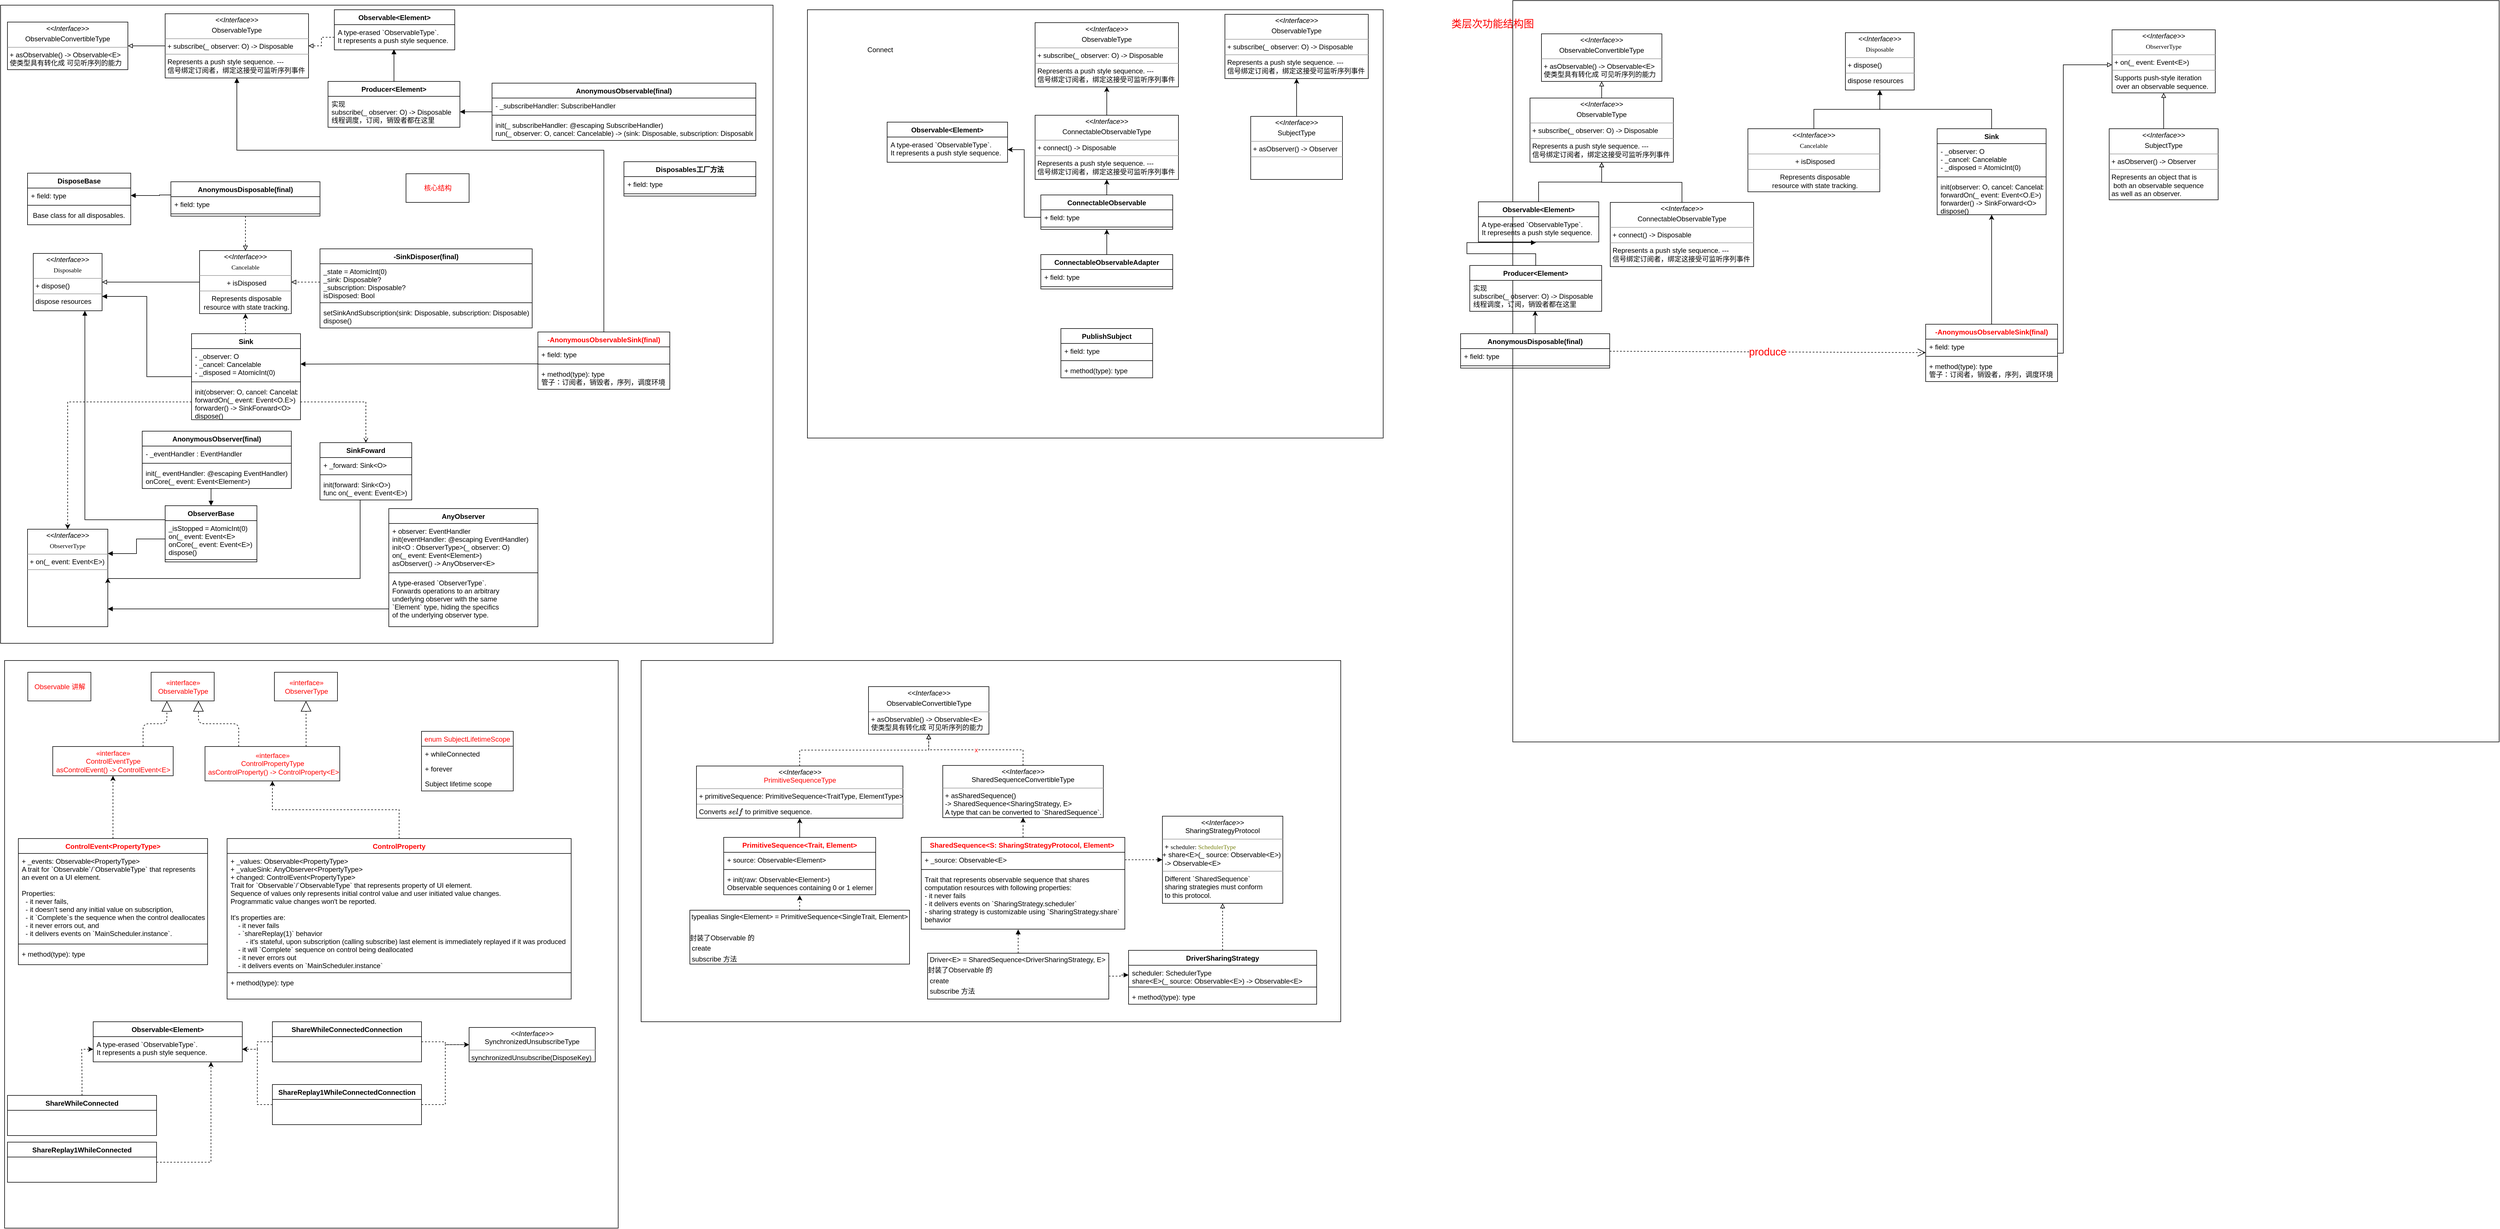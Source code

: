<mxfile version="12.1.7" type="device" pages="1"><diagram name="Page-1" id="c4acf3e9-155e-7222-9cf6-157b1a14988f"><mxGraphModel dx="1674" dy="2164" grid="1" gridSize="10" guides="1" tooltips="1" connect="1" arrows="1" fold="1" page="1" pageScale="1" pageWidth="850" pageHeight="1100" background="#ffffff" math="0" shadow="0"><root><mxCell id="0"/><mxCell id="1" parent="0"/><mxCell id="5BQOxkAwwz9J4HaPruj5-53" value="" style="rounded=0;whiteSpace=wrap;html=1;fillColor=none;treeFolding=0;" parent="1" vertex="1"><mxGeometry x="2640" y="-1" width="1720" height="1293" as="geometry"/></mxCell><mxCell id="5BQOxkAwwz9J4HaPruj5-31" value="" style="rounded=0;whiteSpace=wrap;html=1;fillColor=none;treeFolding=0;" parent="1" vertex="1"><mxGeometry x="1410" y="15" width="1004" height="747" as="geometry"/></mxCell><mxCell id="ucMX97-CkGuCH_wnKX5Z-6" value="" style="rounded=0;whiteSpace=wrap;html=1;fillColor=none;" parent="1" vertex="1"><mxGeometry x="10" y="1150" width="1070" height="990" as="geometry"/></mxCell><mxCell id="ucMX97-CkGuCH_wnKX5Z-4" value="" style="rounded=0;whiteSpace=wrap;html=1;fillColor=none;treeFolding=0;" parent="1" vertex="1"><mxGeometry x="3" y="7" width="1347" height="1113" as="geometry"/></mxCell><mxCell id="5d2195bd80daf111-18" value="&lt;p style=&quot;margin: 0px ; margin-top: 4px ; text-align: center&quot;&gt;&lt;i&gt;&amp;lt;&amp;lt;Interface&amp;gt;&amp;gt;&lt;/i&gt;&lt;/p&gt;&lt;p style=&quot;margin: 0px ; margin-top: 4px ; text-align: center&quot;&gt;&lt;span style=&quot;text-align: left&quot;&gt;ObservableConvertibleType&lt;/span&gt;&lt;/p&gt;&lt;hr size=&quot;1&quot;&gt;&lt;p style=&quot;margin: 0px ; margin-left: 4px&quot;&gt;&lt;span&gt;+ asObservable&lt;/span&gt;&lt;span class=&quot;s1&quot;&gt;() -&amp;gt; &lt;/span&gt;&lt;span class=&quot;s2&quot;&gt;Observable&lt;/span&gt;&lt;span class=&quot;s1&quot;&gt;&amp;lt;&lt;/span&gt;&lt;span class=&quot;s2&quot;&gt;E&lt;/span&gt;&lt;span class=&quot;s1&quot;&gt;&amp;gt;&lt;/span&gt;&lt;br&gt;&lt;/p&gt;&lt;p style=&quot;margin: 0px ; margin-left: 4px&quot;&gt;&lt;span&gt;使类型具有转化成 可见听序列的能力&lt;/span&gt;&lt;br&gt;&lt;/p&gt;&lt;p style=&quot;margin: 0px ; margin-left: 4px&quot;&gt;&lt;br&gt;&lt;/p&gt;" style="verticalAlign=top;align=left;overflow=fill;fontSize=12;fontFamily=Helvetica;html=1;rounded=0;shadow=0;comic=0;labelBackgroundColor=none;strokeColor=#000000;strokeWidth=1;fillColor=#ffffff;" parent="1" vertex="1"><mxGeometry x="15" y="36.5" width="210" height="83" as="geometry"/></mxCell><mxCell id="5d2195bd80daf111-19" value="&lt;p style=&quot;margin: 0px ; margin-top: 4px ; text-align: center&quot;&gt;&lt;i&gt;&amp;lt;&amp;lt;Interface&amp;gt;&amp;gt;&lt;/i&gt;&lt;/p&gt;&lt;p style=&quot;margin: 0px ; margin-top: 4px ; text-align: center&quot;&gt;&lt;span style=&quot;font-family: &amp;#34;menlo&amp;#34; ; font-size: 11px ; text-align: left&quot;&gt;Disposable&lt;/span&gt;&lt;/p&gt;&lt;hr size=&quot;1&quot;&gt;&lt;p style=&quot;margin: 0px ; margin-left: 4px&quot;&gt;+ dispose()&lt;/p&gt;&lt;hr size=&quot;1&quot;&gt;&lt;p style=&quot;margin: 0px ; margin-left: 4px&quot;&gt;dispose resources&lt;/p&gt;" style="verticalAlign=top;align=left;overflow=fill;fontSize=12;fontFamily=Helvetica;html=1;rounded=0;shadow=0;comic=0;labelBackgroundColor=none;strokeColor=#000000;strokeWidth=1;fillColor=#ffffff;" parent="1" vertex="1"><mxGeometry x="60" y="440" width="120" height="100" as="geometry"/></mxCell><mxCell id="5d2195bd80daf111-20" value="&lt;p style=&quot;margin: 0px ; margin-top: 4px ; text-align: center&quot;&gt;&lt;i&gt;&amp;lt;&amp;lt;Interface&amp;gt;&amp;gt;&lt;/i&gt;&lt;/p&gt;&lt;p style=&quot;margin: 0px ; margin-top: 4px ; text-align: center&quot;&gt;&lt;span style=&quot;font-family: &amp;#34;menlo&amp;#34; ; font-size: 11px ; text-align: left&quot;&gt;ObserverType&lt;/span&gt;&lt;/p&gt;&lt;hr size=&quot;1&quot;&gt;&lt;p style=&quot;margin: 0px ; margin-left: 4px&quot;&gt;+&amp;nbsp;on(_ event: Event&amp;lt;E&amp;gt;)&lt;/p&gt;&lt;hr size=&quot;1&quot;&gt;&lt;p style=&quot;margin: 0px ; margin-left: 4px&quot;&gt;&lt;br&gt;&lt;/p&gt;" style="verticalAlign=top;align=left;overflow=fill;fontSize=12;fontFamily=Helvetica;html=1;rounded=0;shadow=0;comic=0;labelBackgroundColor=none;strokeColor=#000000;strokeWidth=1;fillColor=#ffffff;" parent="1" vertex="1"><mxGeometry x="50" y="921" width="140" height="170" as="geometry"/></mxCell><mxCell id="gJp87j6lzVOAYBXUeopD-4" style="edgeStyle=orthogonalEdgeStyle;rounded=0;orthogonalLoop=1;jettySize=auto;html=1;exitX=0;exitY=0.5;exitDx=0;exitDy=0;startArrow=none;startFill=0;endArrow=block;endFill=0;entryX=1;entryY=0.5;entryDx=0;entryDy=0;" parent="1" source="gJp87j6lzVOAYBXUeopD-5" target="5d2195bd80daf111-18" edge="1"><mxGeometry relative="1" as="geometry"><mxPoint x="260" y="150" as="targetPoint"/><mxPoint x="315" y="97" as="sourcePoint"/></mxGeometry></mxCell><mxCell id="gJp87j6lzVOAYBXUeopD-5" value="&lt;p style=&quot;margin: 0px ; margin-top: 4px ; text-align: center&quot;&gt;&lt;i&gt;&amp;lt;&amp;lt;Interface&amp;gt;&amp;gt;&lt;/i&gt;&lt;/p&gt;&lt;p style=&quot;margin: 0px ; margin-top: 4px ; text-align: center&quot;&gt;ObservableType&lt;br&gt;&lt;/p&gt;&lt;hr size=&quot;1&quot;&gt;&lt;p style=&quot;margin: 0px ; margin-left: 4px&quot;&gt;+&amp;nbsp;subscribe(_ observer: O) -&amp;gt; Disposable&lt;/p&gt;&lt;hr size=&quot;1&quot;&gt;&lt;p style=&quot;margin: 0px ; margin-left: 4px&quot;&gt;Represents a push style sequence. ---&lt;br&gt;&lt;/p&gt;&lt;p style=&quot;margin: 0px ; margin-left: 4px&quot;&gt;信号绑定订阅者，绑定这接受可监听序列事件&lt;/p&gt;" style="verticalAlign=top;align=left;overflow=fill;fontSize=12;fontFamily=Helvetica;html=1;rounded=0;shadow=0;comic=0;labelBackgroundColor=none;strokeColor=#000000;strokeWidth=1;fillColor=#ffffff;" parent="1" vertex="1"><mxGeometry x="290" y="22" width="250" height="112" as="geometry"/></mxCell><mxCell id="gJp87j6lzVOAYBXUeopD-6" value="Observable&lt;Element&gt;" style="swimlane;fontStyle=1;align=center;verticalAlign=top;childLayout=stackLayout;horizontal=1;startSize=26;horizontalStack=0;resizeParent=1;resizeParentMax=0;resizeLast=0;collapsible=1;marginBottom=0;" parent="1" vertex="1"><mxGeometry x="585" y="15" width="210" height="70" as="geometry"/></mxCell><mxCell id="gJp87j6lzVOAYBXUeopD-9" value="A type-erased `ObservableType`. &#10;It represents a push style sequence." style="text;strokeColor=none;fillColor=none;align=left;verticalAlign=top;spacingLeft=4;spacingRight=4;overflow=hidden;rotatable=0;points=[[0,0.5],[1,0.5]];portConstraint=eastwest;" parent="gJp87j6lzVOAYBXUeopD-6" vertex="1"><mxGeometry y="26" width="210" height="44" as="geometry"/></mxCell><mxCell id="gJp87j6lzVOAYBXUeopD-10" value="" style="edgeStyle=orthogonalEdgeStyle;rounded=0;orthogonalLoop=1;jettySize=auto;html=1;startArrow=none;startFill=0;endArrow=block;endFill=0;entryX=1;entryY=0.5;entryDx=0;entryDy=0;dashed=1;" parent="1" source="gJp87j6lzVOAYBXUeopD-9" target="gJp87j6lzVOAYBXUeopD-5" edge="1"><mxGeometry relative="1" as="geometry"/></mxCell><mxCell id="gJp87j6lzVOAYBXUeopD-81" value="" style="edgeStyle=orthogonalEdgeStyle;rounded=0;orthogonalLoop=1;jettySize=auto;html=1;startArrow=none;startFill=0;endArrow=block;endFill=1;entryX=0.495;entryY=0.977;entryDx=0;entryDy=0;entryPerimeter=0;" parent="1" source="gJp87j6lzVOAYBXUeopD-11" target="gJp87j6lzVOAYBXUeopD-9" edge="1"><mxGeometry relative="1" as="geometry"><Array as="points"><mxPoint x="689" y="100"/><mxPoint x="689" y="100"/></Array></mxGeometry></mxCell><mxCell id="gJp87j6lzVOAYBXUeopD-11" value="Producer&lt;Element&gt;" style="swimlane;fontStyle=1;align=center;verticalAlign=top;childLayout=stackLayout;horizontal=1;startSize=26;horizontalStack=0;resizeParent=1;resizeParentMax=0;resizeLast=0;collapsible=1;marginBottom=0;" parent="1" vertex="1"><mxGeometry x="574" y="140" width="230" height="80" as="geometry"/></mxCell><mxCell id="gJp87j6lzVOAYBXUeopD-12" value="实现&#10;subscribe(_ observer: O) -&gt; Disposable&#10;线程调度，订阅，销毁者都在这里" style="text;strokeColor=none;fillColor=none;align=left;verticalAlign=top;spacingLeft=4;spacingRight=4;overflow=hidden;rotatable=0;points=[[0,0.5],[1,0.5]];portConstraint=eastwest;" parent="gJp87j6lzVOAYBXUeopD-11" vertex="1"><mxGeometry y="26" width="230" height="54" as="geometry"/></mxCell><mxCell id="gJp87j6lzVOAYBXUeopD-15" value="" style="edgeStyle=orthogonalEdgeStyle;rounded=0;orthogonalLoop=1;jettySize=auto;html=1;startArrow=none;startFill=0;endArrow=block;endFill=0;" parent="1" source="gJp87j6lzVOAYBXUeopD-14" target="5d2195bd80daf111-19" edge="1"><mxGeometry relative="1" as="geometry"/></mxCell><mxCell id="gJp87j6lzVOAYBXUeopD-14" value="&lt;p style=&quot;margin: 4px 0px 0px&quot;&gt;&lt;i&gt;&amp;lt;&amp;lt;Interface&amp;gt;&amp;gt;&lt;/i&gt;&lt;/p&gt;&lt;p style=&quot;margin: 4px 0px 0px&quot;&gt;&lt;font face=&quot;menlo&quot;&gt;&lt;span style=&quot;font-size: 11px&quot;&gt;Cancelable&lt;/span&gt;&lt;/font&gt;&lt;br&gt;&lt;/p&gt;&lt;hr size=&quot;1&quot;&gt;&lt;p style=&quot;margin: 0px ; margin-left: 4px&quot;&gt;+ isDisposed&lt;br&gt;&lt;/p&gt;&lt;hr size=&quot;1&quot;&gt;&lt;p style=&quot;margin: 0px ; margin-left: 4px&quot;&gt;&amp;nbsp;Represents disposable&amp;nbsp;&lt;/p&gt;&lt;p style=&quot;margin: 0px ; margin-left: 4px&quot;&gt;resource with state tracking.&lt;br&gt;&lt;/p&gt;" style="verticalAlign=top;align=center;overflow=fill;fontSize=12;fontFamily=Helvetica;html=1;rounded=0;shadow=0;comic=0;labelBackgroundColor=none;strokeColor=#000000;strokeWidth=1;fillColor=#ffffff;" parent="1" vertex="1"><mxGeometry x="350" y="435" width="160" height="110" as="geometry"/></mxCell><mxCell id="gJp87j6lzVOAYBXUeopD-16" value="-SinkDisposer(final)" style="swimlane;fontStyle=1;align=center;verticalAlign=top;childLayout=stackLayout;horizontal=1;startSize=26;horizontalStack=0;resizeParent=1;resizeParentMax=0;resizeLast=0;collapsible=1;marginBottom=0;" parent="1" vertex="1"><mxGeometry x="560" y="432" width="370" height="138" as="geometry"/></mxCell><mxCell id="gJp87j6lzVOAYBXUeopD-17" value="_state = AtomicInt(0)&#10;_sink: Disposable?&#10;_subscription: Disposable?&#10;isDisposed: Bool &#10;" style="text;strokeColor=none;fillColor=none;align=left;verticalAlign=top;spacingLeft=4;spacingRight=4;overflow=hidden;rotatable=0;points=[[0,0.5],[1,0.5]];portConstraint=eastwest;" parent="gJp87j6lzVOAYBXUeopD-16" vertex="1"><mxGeometry y="26" width="370" height="64" as="geometry"/></mxCell><mxCell id="gJp87j6lzVOAYBXUeopD-18" value="" style="line;strokeWidth=1;fillColor=none;align=left;verticalAlign=middle;spacingTop=-1;spacingLeft=3;spacingRight=3;rotatable=0;labelPosition=right;points=[];portConstraint=eastwest;" parent="gJp87j6lzVOAYBXUeopD-16" vertex="1"><mxGeometry y="90" width="370" height="8" as="geometry"/></mxCell><mxCell id="gJp87j6lzVOAYBXUeopD-19" value="setSinkAndSubscription(sink: Disposable, subscription: Disposable)&#10;dispose() " style="text;strokeColor=none;fillColor=none;align=left;verticalAlign=top;spacingLeft=4;spacingRight=4;overflow=hidden;rotatable=0;points=[[0,0.5],[1,0.5]];portConstraint=eastwest;" parent="gJp87j6lzVOAYBXUeopD-16" vertex="1"><mxGeometry y="98" width="370" height="40" as="geometry"/></mxCell><mxCell id="gJp87j6lzVOAYBXUeopD-22" style="edgeStyle=orthogonalEdgeStyle;rounded=0;orthogonalLoop=1;jettySize=auto;html=1;exitX=0;exitY=0.5;exitDx=0;exitDy=0;startArrow=none;startFill=0;endArrow=block;endFill=0;dashed=1;" parent="1" source="gJp87j6lzVOAYBXUeopD-17" target="gJp87j6lzVOAYBXUeopD-14" edge="1"><mxGeometry relative="1" as="geometry"/></mxCell><mxCell id="gJp87j6lzVOAYBXUeopD-23" value="AnyObserver" style="swimlane;fontStyle=1;align=center;verticalAlign=top;childLayout=stackLayout;horizontal=1;startSize=26;horizontalStack=0;resizeParent=1;resizeParentMax=0;resizeLast=0;collapsible=1;marginBottom=0;" parent="1" vertex="1"><mxGeometry x="680" y="885" width="260" height="206" as="geometry"/></mxCell><mxCell id="gJp87j6lzVOAYBXUeopD-24" value="+ observer: EventHandler&#10;init(eventHandler: @escaping EventHandler)&#10;init&lt;O : ObserverType&gt;(_ observer: O)&#10;on(_ event: Event&lt;Element&gt;)&#10;asObserver() -&gt; AnyObserver&lt;E&gt;" style="text;strokeColor=none;fillColor=none;align=left;verticalAlign=top;spacingLeft=4;spacingRight=4;overflow=hidden;rotatable=0;points=[[0,0.5],[1,0.5]];portConstraint=eastwest;" parent="gJp87j6lzVOAYBXUeopD-23" vertex="1"><mxGeometry y="26" width="260" height="82" as="geometry"/></mxCell><mxCell id="gJp87j6lzVOAYBXUeopD-25" value="" style="line;strokeWidth=1;fillColor=none;align=left;verticalAlign=middle;spacingTop=-1;spacingLeft=3;spacingRight=3;rotatable=0;labelPosition=right;points=[];portConstraint=eastwest;" parent="gJp87j6lzVOAYBXUeopD-23" vertex="1"><mxGeometry y="108" width="260" height="8" as="geometry"/></mxCell><mxCell id="gJp87j6lzVOAYBXUeopD-26" value="A type-erased `ObserverType`.&#10;Forwards operations to an arbitrary &#10;underlying observer with the same &#10;`Element` type, hiding the specifics &#10;of the underlying observer type.&#10;" style="text;strokeColor=none;fillColor=none;align=left;verticalAlign=top;spacingLeft=4;spacingRight=4;overflow=hidden;rotatable=0;points=[[0,0.5],[1,0.5]];portConstraint=eastwest;" parent="gJp87j6lzVOAYBXUeopD-23" vertex="1"><mxGeometry y="116" width="260" height="90" as="geometry"/></mxCell><mxCell id="gJp87j6lzVOAYBXUeopD-28" style="edgeStyle=orthogonalEdgeStyle;rounded=0;orthogonalLoop=1;jettySize=auto;html=1;exitX=0;exitY=0.5;exitDx=0;exitDy=0;startArrow=none;startFill=0;endArrow=block;endFill=1;" parent="1" source="gJp87j6lzVOAYBXUeopD-24" edge="1"><mxGeometry relative="1" as="geometry"><mxPoint x="190" y="1060" as="targetPoint"/><Array as="points"><mxPoint x="680" y="1060"/></Array></mxGeometry></mxCell><mxCell id="gJp87j6lzVOAYBXUeopD-34" style="edgeStyle=orthogonalEdgeStyle;rounded=0;orthogonalLoop=1;jettySize=auto;html=1;exitX=0;exitY=0.25;exitDx=0;exitDy=0;entryX=0.75;entryY=1;entryDx=0;entryDy=0;startArrow=none;startFill=0;endArrow=block;endFill=1;" parent="1" source="gJp87j6lzVOAYBXUeopD-29" target="5d2195bd80daf111-19" edge="1"><mxGeometry relative="1" as="geometry"/></mxCell><mxCell id="gJp87j6lzVOAYBXUeopD-29" value="ObserverBase" style="swimlane;fontStyle=1;align=center;verticalAlign=top;childLayout=stackLayout;horizontal=1;startSize=26;horizontalStack=0;resizeParent=1;resizeParentMax=0;resizeLast=0;collapsible=1;marginBottom=0;" parent="1" vertex="1"><mxGeometry x="290" y="880" width="160" height="98" as="geometry"/></mxCell><mxCell id="gJp87j6lzVOAYBXUeopD-30" value="_isStopped = AtomicInt(0)&#10;on(_ event: Event&lt;E&gt;&#10;onCore(_ event: Event&lt;E&gt;)&#10;dispose() " style="text;strokeColor=none;fillColor=none;align=left;verticalAlign=top;spacingLeft=4;spacingRight=4;overflow=hidden;rotatable=0;points=[[0,0.5],[1,0.5]];portConstraint=eastwest;" parent="gJp87j6lzVOAYBXUeopD-29" vertex="1"><mxGeometry y="26" width="160" height="64" as="geometry"/></mxCell><mxCell id="gJp87j6lzVOAYBXUeopD-31" value="" style="line;strokeWidth=1;fillColor=none;align=left;verticalAlign=middle;spacingTop=-1;spacingLeft=3;spacingRight=3;rotatable=0;labelPosition=right;points=[];portConstraint=eastwest;" parent="gJp87j6lzVOAYBXUeopD-29" vertex="1"><mxGeometry y="90" width="160" height="8" as="geometry"/></mxCell><mxCell id="gJp87j6lzVOAYBXUeopD-33" style="edgeStyle=orthogonalEdgeStyle;rounded=0;orthogonalLoop=1;jettySize=auto;html=1;exitX=0;exitY=0.5;exitDx=0;exitDy=0;entryX=1;entryY=0.25;entryDx=0;entryDy=0;startArrow=none;startFill=0;endArrow=block;endFill=1;" parent="1" source="gJp87j6lzVOAYBXUeopD-30" target="5d2195bd80daf111-20" edge="1"><mxGeometry relative="1" as="geometry"/></mxCell><mxCell id="gJp87j6lzVOAYBXUeopD-47" value="" style="edgeStyle=orthogonalEdgeStyle;rounded=0;orthogonalLoop=1;jettySize=auto;html=1;startArrow=none;startFill=0;endArrow=block;endFill=1;entryX=1;entryY=0.75;entryDx=0;entryDy=0;" parent="1" source="gJp87j6lzVOAYBXUeopD-39" target="5d2195bd80daf111-19" edge="1"><mxGeometry relative="1" as="geometry"><mxPoint x="220" y="603" as="targetPoint"/></mxGeometry></mxCell><mxCell id="uDZ-QIshachrRh9XDsMi-1" style="edgeStyle=orthogonalEdgeStyle;rounded=0;orthogonalLoop=1;jettySize=auto;html=1;exitX=0.5;exitY=0;exitDx=0;exitDy=0;entryX=0.5;entryY=1;entryDx=0;entryDy=0;dashed=1;" parent="1" source="gJp87j6lzVOAYBXUeopD-39" target="gJp87j6lzVOAYBXUeopD-14" edge="1"><mxGeometry relative="1" as="geometry"/></mxCell><mxCell id="gJp87j6lzVOAYBXUeopD-39" value="Sink" style="swimlane;fontStyle=1;align=center;verticalAlign=top;childLayout=stackLayout;horizontal=1;startSize=26;horizontalStack=0;resizeParent=1;resizeParentMax=0;resizeLast=0;collapsible=1;marginBottom=0;" parent="1" vertex="1"><mxGeometry x="336" y="580" width="190" height="150" as="geometry"/></mxCell><mxCell id="gJp87j6lzVOAYBXUeopD-40" value="- _observer: O&#10;- _cancel: Cancelable&#10;- _disposed = AtomicInt(0)" style="text;strokeColor=none;fillColor=none;align=left;verticalAlign=top;spacingLeft=4;spacingRight=4;overflow=hidden;rotatable=0;points=[[0,0.5],[1,0.5]];portConstraint=eastwest;" parent="gJp87j6lzVOAYBXUeopD-39" vertex="1"><mxGeometry y="26" width="190" height="54" as="geometry"/></mxCell><mxCell id="gJp87j6lzVOAYBXUeopD-41" value="" style="line;strokeWidth=1;fillColor=none;align=left;verticalAlign=middle;spacingTop=-1;spacingLeft=3;spacingRight=3;rotatable=0;labelPosition=right;points=[];portConstraint=eastwest;" parent="gJp87j6lzVOAYBXUeopD-39" vertex="1"><mxGeometry y="80" width="190" height="8" as="geometry"/></mxCell><mxCell id="gJp87j6lzVOAYBXUeopD-42" value="init(observer: O, cancel: Cancelable) &#10;forwardOn(_ event: Event&lt;O.E&gt;) &#10;forwarder() -&gt; SinkForward&lt;O&gt;&#10;dispose() " style="text;strokeColor=none;fillColor=none;align=left;verticalAlign=top;spacingLeft=4;spacingRight=4;overflow=hidden;rotatable=0;points=[[0,0.5],[1,0.5]];portConstraint=eastwest;" parent="gJp87j6lzVOAYBXUeopD-39" vertex="1"><mxGeometry y="88" width="190" height="62" as="geometry"/></mxCell><mxCell id="gJp87j6lzVOAYBXUeopD-48" value="AnonymousObserver(final)" style="swimlane;fontStyle=1;align=center;verticalAlign=top;childLayout=stackLayout;horizontal=1;startSize=26;horizontalStack=0;resizeParent=1;resizeParentMax=0;resizeLast=0;collapsible=1;marginBottom=0;" parent="1" vertex="1"><mxGeometry x="250" y="750" width="260" height="100" as="geometry"/></mxCell><mxCell id="gJp87j6lzVOAYBXUeopD-49" value="- _eventHandler : EventHandler" style="text;strokeColor=none;fillColor=none;align=left;verticalAlign=top;spacingLeft=4;spacingRight=4;overflow=hidden;rotatable=0;points=[[0,0.5],[1,0.5]];portConstraint=eastwest;" parent="gJp87j6lzVOAYBXUeopD-48" vertex="1"><mxGeometry y="26" width="260" height="26" as="geometry"/></mxCell><mxCell id="gJp87j6lzVOAYBXUeopD-50" value="" style="line;strokeWidth=1;fillColor=none;align=left;verticalAlign=middle;spacingTop=-1;spacingLeft=3;spacingRight=3;rotatable=0;labelPosition=right;points=[];portConstraint=eastwest;" parent="gJp87j6lzVOAYBXUeopD-48" vertex="1"><mxGeometry y="52" width="260" height="8" as="geometry"/></mxCell><mxCell id="gJp87j6lzVOAYBXUeopD-51" value="init(_ eventHandler: @escaping EventHandler)&#10;onCore(_ event: Event&lt;Element&gt;)" style="text;strokeColor=none;fillColor=none;align=left;verticalAlign=top;spacingLeft=4;spacingRight=4;overflow=hidden;rotatable=0;points=[[0,0.5],[1,0.5]];portConstraint=eastwest;" parent="gJp87j6lzVOAYBXUeopD-48" vertex="1"><mxGeometry y="60" width="260" height="40" as="geometry"/></mxCell><mxCell id="gJp87j6lzVOAYBXUeopD-52" value="" style="edgeStyle=orthogonalEdgeStyle;rounded=0;orthogonalLoop=1;jettySize=auto;html=1;startArrow=none;startFill=0;endArrow=block;endFill=1;entryX=0.5;entryY=0;entryDx=0;entryDy=0;" parent="1" source="gJp87j6lzVOAYBXUeopD-51" target="gJp87j6lzVOAYBXUeopD-29" edge="1"><mxGeometry relative="1" as="geometry"><mxPoint x="370" y="891" as="targetPoint"/><Array as="points"><mxPoint x="370" y="860"/><mxPoint x="370" y="860"/></Array></mxGeometry></mxCell><mxCell id="gJp87j6lzVOAYBXUeopD-53" value="DisposeBase" style="swimlane;fontStyle=1;align=center;verticalAlign=top;childLayout=stackLayout;horizontal=1;startSize=26;horizontalStack=0;resizeParent=1;resizeParentMax=0;resizeLast=0;collapsible=1;marginBottom=0;" parent="1" vertex="1"><mxGeometry x="50" y="300" width="180" height="90" as="geometry"/></mxCell><mxCell id="gJp87j6lzVOAYBXUeopD-54" value="+ field: type" style="text;strokeColor=none;fillColor=none;align=left;verticalAlign=top;spacingLeft=4;spacingRight=4;overflow=hidden;rotatable=0;points=[[0,0.5],[1,0.5]];portConstraint=eastwest;" parent="gJp87j6lzVOAYBXUeopD-53" vertex="1"><mxGeometry y="26" width="180" height="26" as="geometry"/></mxCell><mxCell id="gJp87j6lzVOAYBXUeopD-55" value="" style="line;strokeWidth=1;fillColor=none;align=left;verticalAlign=middle;spacingTop=-1;spacingLeft=3;spacingRight=3;rotatable=0;labelPosition=right;points=[];portConstraint=eastwest;" parent="gJp87j6lzVOAYBXUeopD-53" vertex="1"><mxGeometry y="52" width="180" height="8" as="geometry"/></mxCell><mxCell id="gJp87j6lzVOAYBXUeopD-56" value=" Base class for all disposables." style="text;strokeColor=none;fillColor=none;align=left;verticalAlign=top;spacingLeft=4;spacingRight=4;overflow=hidden;rotatable=0;points=[[0,0.5],[1,0.5]];portConstraint=eastwest;" parent="gJp87j6lzVOAYBXUeopD-53" vertex="1"><mxGeometry y="60" width="180" height="30" as="geometry"/></mxCell><mxCell id="gJp87j6lzVOAYBXUeopD-63" value="" style="edgeStyle=orthogonalEdgeStyle;rounded=0;orthogonalLoop=1;jettySize=auto;html=1;startArrow=none;startFill=0;endArrow=block;endFill=0;dashed=1;" parent="1" source="gJp87j6lzVOAYBXUeopD-57" target="gJp87j6lzVOAYBXUeopD-14" edge="1"><mxGeometry relative="1" as="geometry"/></mxCell><mxCell id="gJp87j6lzVOAYBXUeopD-57" value="AnonymousDisposable(final)" style="swimlane;fontStyle=1;align=center;verticalAlign=top;childLayout=stackLayout;horizontal=1;startSize=26;horizontalStack=0;resizeParent=1;resizeParentMax=0;resizeLast=0;collapsible=1;marginBottom=0;" parent="1" vertex="1"><mxGeometry x="300" y="315" width="260" height="60" as="geometry"/></mxCell><mxCell id="gJp87j6lzVOAYBXUeopD-58" value="+ field: type" style="text;strokeColor=none;fillColor=none;align=left;verticalAlign=top;spacingLeft=4;spacingRight=4;overflow=hidden;rotatable=0;points=[[0,0.5],[1,0.5]];portConstraint=eastwest;" parent="gJp87j6lzVOAYBXUeopD-57" vertex="1"><mxGeometry y="26" width="260" height="26" as="geometry"/></mxCell><mxCell id="gJp87j6lzVOAYBXUeopD-59" value="" style="line;strokeWidth=1;fillColor=none;align=left;verticalAlign=middle;spacingTop=-1;spacingLeft=3;spacingRight=3;rotatable=0;labelPosition=right;points=[];portConstraint=eastwest;" parent="gJp87j6lzVOAYBXUeopD-57" vertex="1"><mxGeometry y="52" width="260" height="8" as="geometry"/></mxCell><mxCell id="gJp87j6lzVOAYBXUeopD-62" style="edgeStyle=orthogonalEdgeStyle;rounded=0;orthogonalLoop=1;jettySize=auto;html=1;entryX=1;entryY=0.5;entryDx=0;entryDy=0;startArrow=none;startFill=0;endArrow=block;endFill=1;" parent="1" source="gJp87j6lzVOAYBXUeopD-57" target="gJp87j6lzVOAYBXUeopD-54" edge="1"><mxGeometry relative="1" as="geometry"><Array as="points"><mxPoint x="280" y="338"/></Array><mxPoint x="300.429" y="338.286" as="sourcePoint"/></mxGeometry></mxCell><mxCell id="gJp87j6lzVOAYBXUeopD-68" value="" style="edgeStyle=orthogonalEdgeStyle;rounded=0;orthogonalLoop=1;jettySize=auto;html=1;startArrow=none;startFill=0;endArrow=block;endFill=1;" parent="1" source="gJp87j6lzVOAYBXUeopD-64" target="gJp87j6lzVOAYBXUeopD-12" edge="1"><mxGeometry relative="1" as="geometry"/></mxCell><mxCell id="gJp87j6lzVOAYBXUeopD-64" value="AnonymousObservable(final)" style="swimlane;fontStyle=1;align=center;verticalAlign=top;childLayout=stackLayout;horizontal=1;startSize=26;horizontalStack=0;resizeParent=1;resizeParentMax=0;resizeLast=0;collapsible=1;marginBottom=0;" parent="1" vertex="1"><mxGeometry x="860" y="143" width="460" height="100" as="geometry"/></mxCell><mxCell id="gJp87j6lzVOAYBXUeopD-65" value="- _subscribeHandler: SubscribeHandler" style="text;strokeColor=none;fillColor=none;align=left;verticalAlign=top;spacingLeft=4;spacingRight=4;overflow=hidden;rotatable=0;points=[[0,0.5],[1,0.5]];portConstraint=eastwest;" parent="gJp87j6lzVOAYBXUeopD-64" vertex="1"><mxGeometry y="26" width="460" height="26" as="geometry"/></mxCell><mxCell id="gJp87j6lzVOAYBXUeopD-66" value="" style="line;strokeWidth=1;fillColor=none;align=left;verticalAlign=middle;spacingTop=-1;spacingLeft=3;spacingRight=3;rotatable=0;labelPosition=right;points=[];portConstraint=eastwest;" parent="gJp87j6lzVOAYBXUeopD-64" vertex="1"><mxGeometry y="52" width="460" height="8" as="geometry"/></mxCell><mxCell id="gJp87j6lzVOAYBXUeopD-67" value="init(_ subscribeHandler: @escaping SubscribeHandler)&#10;run(_ observer: O, cancel: Cancelable) -&gt; (sink: Disposable, subscription: Disposable) " style="text;strokeColor=none;fillColor=none;align=left;verticalAlign=top;spacingLeft=4;spacingRight=4;overflow=hidden;rotatable=0;points=[[0,0.5],[1,0.5]];portConstraint=eastwest;" parent="gJp87j6lzVOAYBXUeopD-64" vertex="1"><mxGeometry y="60" width="460" height="40" as="geometry"/></mxCell><mxCell id="gJp87j6lzVOAYBXUeopD-77" value="" style="edgeStyle=orthogonalEdgeStyle;rounded=0;orthogonalLoop=1;jettySize=auto;html=1;startArrow=none;startFill=0;endArrow=block;endFill=1;exitX=0.5;exitY=0;exitDx=0;exitDy=0;entryX=0.5;entryY=1;entryDx=0;entryDy=0;" parent="1" source="gJp87j6lzVOAYBXUeopD-69" target="gJp87j6lzVOAYBXUeopD-5" edge="1"><mxGeometry relative="1" as="geometry"><mxPoint x="415" y="160" as="targetPoint"/><Array as="points"><mxPoint x="1016" y="260"/><mxPoint x="416" y="260"/></Array></mxGeometry></mxCell><mxCell id="gJp87j6lzVOAYBXUeopD-69" value="-AnonymousObservableSink(final)" style="swimlane;fontStyle=1;align=center;verticalAlign=top;childLayout=stackLayout;horizontal=1;startSize=26;horizontalStack=0;resizeParent=1;resizeParentMax=0;resizeLast=0;collapsible=1;marginBottom=0;fontColor=#FF0000;" parent="1" vertex="1"><mxGeometry x="940" y="577" width="230" height="100" as="geometry"/></mxCell><mxCell id="gJp87j6lzVOAYBXUeopD-70" value="+ field: type" style="text;strokeColor=none;fillColor=none;align=left;verticalAlign=top;spacingLeft=4;spacingRight=4;overflow=hidden;rotatable=0;points=[[0,0.5],[1,0.5]];portConstraint=eastwest;" parent="gJp87j6lzVOAYBXUeopD-69" vertex="1"><mxGeometry y="26" width="230" height="26" as="geometry"/></mxCell><mxCell id="gJp87j6lzVOAYBXUeopD-71" value="" style="line;strokeWidth=1;fillColor=none;align=left;verticalAlign=middle;spacingTop=-1;spacingLeft=3;spacingRight=3;rotatable=0;labelPosition=right;points=[];portConstraint=eastwest;" parent="gJp87j6lzVOAYBXUeopD-69" vertex="1"><mxGeometry y="52" width="230" height="8" as="geometry"/></mxCell><mxCell id="gJp87j6lzVOAYBXUeopD-72" value="+ method(type): type&#10;管子：订阅者，销毁者，序列，调度环境" style="text;strokeColor=none;fillColor=none;align=left;verticalAlign=top;spacingLeft=4;spacingRight=4;overflow=hidden;rotatable=0;points=[[0,0.5],[1,0.5]];portConstraint=eastwest;" parent="gJp87j6lzVOAYBXUeopD-69" vertex="1"><mxGeometry y="60" width="230" height="40" as="geometry"/></mxCell><mxCell id="gJp87j6lzVOAYBXUeopD-79" style="edgeStyle=orthogonalEdgeStyle;rounded=0;orthogonalLoop=1;jettySize=auto;html=1;entryX=1;entryY=0.5;entryDx=0;entryDy=0;startArrow=none;startFill=0;endArrow=block;endFill=1;exitX=0.001;exitY=-0.108;exitDx=0;exitDy=0;exitPerimeter=0;" parent="1" source="gJp87j6lzVOAYBXUeopD-72" target="gJp87j6lzVOAYBXUeopD-40" edge="1"><mxGeometry relative="1" as="geometry"><Array as="points"><mxPoint x="670" y="633"/></Array></mxGeometry></mxCell><mxCell id="rOdK4Brdl59R6nR9mT5Q-9" value="" style="edgeStyle=orthogonalEdgeStyle;rounded=0;orthogonalLoop=1;jettySize=auto;html=1;entryX=1;entryY=0.5;entryDx=0;entryDy=0;" parent="1" source="rOdK4Brdl59R6nR9mT5Q-1" target="5d2195bd80daf111-20" edge="1"><mxGeometry relative="1" as="geometry"><mxPoint x="640" y="936" as="targetPoint"/><Array as="points"><mxPoint x="630" y="1007"/></Array></mxGeometry></mxCell><mxCell id="rOdK4Brdl59R6nR9mT5Q-1" value="SinkFoward" style="swimlane;fontStyle=1;align=center;verticalAlign=top;childLayout=stackLayout;horizontal=1;startSize=26;horizontalStack=0;resizeParent=1;resizeParentMax=0;resizeLast=0;collapsible=1;marginBottom=0;" parent="1" vertex="1"><mxGeometry x="560" y="770" width="160" height="100" as="geometry"/></mxCell><mxCell id="rOdK4Brdl59R6nR9mT5Q-2" value="+ _forward: Sink&lt;O&gt;" style="text;strokeColor=none;fillColor=none;align=left;verticalAlign=top;spacingLeft=4;spacingRight=4;overflow=hidden;rotatable=0;points=[[0,0.5],[1,0.5]];portConstraint=eastwest;" parent="rOdK4Brdl59R6nR9mT5Q-1" vertex="1"><mxGeometry y="26" width="160" height="26" as="geometry"/></mxCell><mxCell id="rOdK4Brdl59R6nR9mT5Q-3" value="" style="line;strokeWidth=1;fillColor=none;align=left;verticalAlign=middle;spacingTop=-1;spacingLeft=3;spacingRight=3;rotatable=0;labelPosition=right;points=[];portConstraint=eastwest;" parent="rOdK4Brdl59R6nR9mT5Q-1" vertex="1"><mxGeometry y="52" width="160" height="8" as="geometry"/></mxCell><mxCell id="rOdK4Brdl59R6nR9mT5Q-4" value="init(forward: Sink&lt;O&gt;) &#10;func on(_ event: Event&lt;E&gt;)" style="text;strokeColor=none;fillColor=none;align=left;verticalAlign=top;spacingLeft=4;spacingRight=4;overflow=hidden;rotatable=0;points=[[0,0.5],[1,0.5]];portConstraint=eastwest;" parent="rOdK4Brdl59R6nR9mT5Q-1" vertex="1"><mxGeometry y="60" width="160" height="40" as="geometry"/></mxCell><mxCell id="rOdK4Brdl59R6nR9mT5Q-10" style="edgeStyle=orthogonalEdgeStyle;rounded=0;orthogonalLoop=1;jettySize=auto;html=1;exitX=1;exitY=0.5;exitDx=0;exitDy=0;entryX=0.5;entryY=0;entryDx=0;entryDy=0;endArrow=open;endFill=0;dashed=1;" parent="1" source="gJp87j6lzVOAYBXUeopD-42" target="rOdK4Brdl59R6nR9mT5Q-1" edge="1"><mxGeometry relative="1" as="geometry"/></mxCell><mxCell id="DNSHeoQCZzGG70JI4H_U-1" value="Disposables工厂方法" style="swimlane;fontStyle=1;align=center;verticalAlign=top;childLayout=stackLayout;horizontal=1;startSize=26;horizontalStack=0;resizeParent=1;resizeParentMax=0;resizeLast=0;collapsible=1;marginBottom=0;" parent="1" vertex="1"><mxGeometry x="1090" y="280" width="230" height="60" as="geometry"/></mxCell><mxCell id="DNSHeoQCZzGG70JI4H_U-2" value="+ field: type" style="text;strokeColor=none;fillColor=none;align=left;verticalAlign=top;spacingLeft=4;spacingRight=4;overflow=hidden;rotatable=0;points=[[0,0.5],[1,0.5]];portConstraint=eastwest;" parent="DNSHeoQCZzGG70JI4H_U-1" vertex="1"><mxGeometry y="26" width="230" height="26" as="geometry"/></mxCell><mxCell id="DNSHeoQCZzGG70JI4H_U-3" value="" style="line;strokeWidth=1;fillColor=none;align=left;verticalAlign=middle;spacingTop=-1;spacingLeft=3;spacingRight=3;rotatable=0;labelPosition=right;points=[];portConstraint=eastwest;" parent="DNSHeoQCZzGG70JI4H_U-1" vertex="1"><mxGeometry y="52" width="230" height="8" as="geometry"/></mxCell><mxCell id="uDZ-QIshachrRh9XDsMi-2" style="edgeStyle=orthogonalEdgeStyle;rounded=0;orthogonalLoop=1;jettySize=auto;html=1;exitX=0;exitY=0.5;exitDx=0;exitDy=0;entryX=0.5;entryY=0;entryDx=0;entryDy=0;dashed=1;" parent="1" source="gJp87j6lzVOAYBXUeopD-42" target="5d2195bd80daf111-20" edge="1"><mxGeometry relative="1" as="geometry"/></mxCell><mxCell id="uDZ-QIshachrRh9XDsMi-3" value="«interface»&lt;br&gt;&lt;span&gt;ObservableType&lt;/span&gt;" style="html=1;fontColor=#FF0000;" parent="1" vertex="1"><mxGeometry x="265.5" y="1170.5" width="110" height="50" as="geometry"/></mxCell><mxCell id="uDZ-QIshachrRh9XDsMi-4" value="«interface»&lt;br&gt;&lt;span&gt;ObserverType&lt;/span&gt;" style="html=1;fontColor=#FF0000;" parent="1" vertex="1"><mxGeometry x="480.5" y="1170.5" width="110" height="50" as="geometry"/></mxCell><mxCell id="uDZ-QIshachrRh9XDsMi-6" value="«interface»&lt;br&gt;ControlPropertyType&lt;br&gt;&amp;nbsp;asControlProperty() -&amp;gt; ControlProperty&amp;lt;E&amp;gt;" style="html=1;fontColor=#FF0000;" parent="1" vertex="1"><mxGeometry x="359.5" y="1300" width="235" height="60" as="geometry"/></mxCell><mxCell id="uDZ-QIshachrRh9XDsMi-9" value="" style="endArrow=block;endSize=16;endFill=0;html=1;dashed=1;fontColor=#FF0000;entryX=0.75;entryY=1;entryDx=0;entryDy=0;exitX=0.25;exitY=0;exitDx=0;exitDy=0;edgeStyle=orthogonalEdgeStyle;" parent="1" source="uDZ-QIshachrRh9XDsMi-6" target="uDZ-QIshachrRh9XDsMi-3" edge="1"><mxGeometry width="160" relative="1" as="geometry"><mxPoint x="350.5" y="1280.5" as="sourcePoint"/><mxPoint x="510.5" y="1280.5" as="targetPoint"/></mxGeometry></mxCell><mxCell id="uDZ-QIshachrRh9XDsMi-10" value="" style="endArrow=block;endSize=16;endFill=0;html=1;dashed=1;fontColor=#FF0000;entryX=0.5;entryY=1;entryDx=0;entryDy=0;exitX=0.75;exitY=0;exitDx=0;exitDy=0;edgeStyle=orthogonalEdgeStyle;" parent="1" source="uDZ-QIshachrRh9XDsMi-6" target="uDZ-QIshachrRh9XDsMi-4" edge="1"><mxGeometry width="160" relative="1" as="geometry"><mxPoint x="394.25" y="1310" as="sourcePoint"/><mxPoint x="358.0" y="1230.5" as="targetPoint"/></mxGeometry></mxCell><mxCell id="uDZ-QIshachrRh9XDsMi-15" style="edgeStyle=orthogonalEdgeStyle;rounded=0;orthogonalLoop=1;jettySize=auto;html=1;exitX=0.5;exitY=0;exitDx=0;exitDy=0;entryX=0.5;entryY=1;entryDx=0;entryDy=0;dashed=1;fontColor=#FF0000;" parent="1" source="uDZ-QIshachrRh9XDsMi-11" target="uDZ-QIshachrRh9XDsMi-6" edge="1"><mxGeometry relative="1" as="geometry"/></mxCell><mxCell id="uDZ-QIshachrRh9XDsMi-11" value="ControlProperty" style="swimlane;fontStyle=1;align=center;verticalAlign=top;childLayout=stackLayout;horizontal=1;startSize=26;horizontalStack=0;resizeParent=1;resizeParentMax=0;resizeLast=0;collapsible=1;marginBottom=0;fontColor=#FF0000;" parent="1" vertex="1"><mxGeometry x="398" y="1460.5" width="600" height="280" as="geometry"/></mxCell><mxCell id="uDZ-QIshachrRh9XDsMi-12" value="+ _values: Observable&lt;PropertyType&gt;&#10;+ _valueSink: AnyObserver&lt;PropertyType&gt;&#10;+ changed: ControlEvent&lt;PropertyType&gt; &#10;Trait for `Observable`/`ObservableType` that represents property of UI element.&#10;Sequence of values only represents initial control value and user initiated value changes.&#10;Programmatic value changes won't be reported.&#10;&#10;It's properties are:&#10;    - it never fails&#10;    - `shareReplay(1)` behavior&#10;        - it's stateful, upon subscription (calling subscribe) last element is immediately replayed if it was produced&#10;    - it will `Complete` sequence on control being deallocated&#10;    - it never errors out&#10;    - it delivers events on `MainScheduler.instance`" style="text;strokeColor=none;fillColor=none;align=left;verticalAlign=top;spacingLeft=4;spacingRight=4;overflow=hidden;rotatable=0;points=[[0,0.5],[1,0.5]];portConstraint=eastwest;" parent="uDZ-QIshachrRh9XDsMi-11" vertex="1"><mxGeometry y="26" width="600" height="204" as="geometry"/></mxCell><mxCell id="uDZ-QIshachrRh9XDsMi-13" value="" style="line;strokeWidth=1;fillColor=none;align=left;verticalAlign=middle;spacingTop=-1;spacingLeft=3;spacingRight=3;rotatable=0;labelPosition=right;points=[];portConstraint=eastwest;" parent="uDZ-QIshachrRh9XDsMi-11" vertex="1"><mxGeometry y="230" width="600" height="8" as="geometry"/></mxCell><mxCell id="uDZ-QIshachrRh9XDsMi-14" value="+ method(type): type" style="text;strokeColor=none;fillColor=none;align=left;verticalAlign=top;spacingLeft=4;spacingRight=4;overflow=hidden;rotatable=0;points=[[0,0.5],[1,0.5]];portConstraint=eastwest;" parent="uDZ-QIshachrRh9XDsMi-11" vertex="1"><mxGeometry y="238" width="600" height="42" as="geometry"/></mxCell><mxCell id="uDZ-QIshachrRh9XDsMi-22" value="«interface»&lt;br&gt;&lt;span&gt;ControlEventType&lt;br&gt;&lt;/span&gt;&lt;span&gt;asControlEvent&lt;/span&gt;&lt;span class=&quot;s1&quot;&gt;() -&amp;gt; &lt;/span&gt;&lt;span class=&quot;s2&quot;&gt;ControlEvent&lt;/span&gt;&lt;span class=&quot;s1&quot;&gt;&amp;lt;&lt;/span&gt;&lt;span class=&quot;s3&quot;&gt;E&lt;/span&gt;&lt;span class=&quot;s1&quot;&gt;&amp;gt;&lt;/span&gt;" style="html=1;fontColor=#FF0000;" parent="1" vertex="1"><mxGeometry x="94" y="1300" width="210" height="51" as="geometry"/></mxCell><mxCell id="uDZ-QIshachrRh9XDsMi-23" value="" style="endArrow=block;endSize=16;endFill=0;html=1;dashed=1;fontColor=#FF0000;entryX=0.25;entryY=1;entryDx=0;entryDy=0;exitX=0.75;exitY=0;exitDx=0;exitDy=0;edgeStyle=orthogonalEdgeStyle;" parent="1" source="uDZ-QIshachrRh9XDsMi-22" target="uDZ-QIshachrRh9XDsMi-3" edge="1"><mxGeometry width="160" relative="1" as="geometry"><mxPoint x="511.286" y="1310.214" as="sourcePoint"/><mxPoint x="545.571" y="1230.214" as="targetPoint"/></mxGeometry></mxCell><mxCell id="uDZ-QIshachrRh9XDsMi-30" style="edgeStyle=orthogonalEdgeStyle;rounded=0;orthogonalLoop=1;jettySize=auto;html=1;exitX=0.5;exitY=0;exitDx=0;exitDy=0;entryX=0.5;entryY=1;entryDx=0;entryDy=0;dashed=1;fontColor=#FF0000;" parent="1" source="uDZ-QIshachrRh9XDsMi-25" target="uDZ-QIshachrRh9XDsMi-22" edge="1"><mxGeometry relative="1" as="geometry"/></mxCell><mxCell id="uDZ-QIshachrRh9XDsMi-25" value="ControlEvent&lt;PropertyType&gt;" style="swimlane;fontStyle=1;align=center;verticalAlign=top;childLayout=stackLayout;horizontal=1;startSize=26;horizontalStack=0;resizeParent=1;resizeParentMax=0;resizeLast=0;collapsible=1;marginBottom=0;fontColor=#FF0000;" parent="1" vertex="1"><mxGeometry x="34" y="1460.5" width="330" height="220" as="geometry"/></mxCell><mxCell id="uDZ-QIshachrRh9XDsMi-26" value="+ _events: Observable&lt;PropertyType&gt;&#10;A trait for `Observable`/`ObservableType` that represents &#10;an event on a UI element.&#10;&#10;Properties:&#10;  - it never fails,&#10;  - it doesn’t send any initial value on subscription,&#10;  - it `Complete`s the sequence when the control deallocates,&#10;  - it never errors out, and&#10;  - it delivers events on `MainScheduler.instance`." style="text;strokeColor=none;fillColor=none;align=left;verticalAlign=top;spacingLeft=4;spacingRight=4;overflow=hidden;rotatable=0;points=[[0,0.5],[1,0.5]];portConstraint=eastwest;" parent="uDZ-QIshachrRh9XDsMi-25" vertex="1"><mxGeometry y="26" width="330" height="154" as="geometry"/></mxCell><mxCell id="uDZ-QIshachrRh9XDsMi-27" value="" style="line;strokeWidth=1;fillColor=none;align=left;verticalAlign=middle;spacingTop=-1;spacingLeft=3;spacingRight=3;rotatable=0;labelPosition=right;points=[];portConstraint=eastwest;" parent="uDZ-QIshachrRh9XDsMi-25" vertex="1"><mxGeometry y="180" width="330" height="8" as="geometry"/></mxCell><mxCell id="uDZ-QIshachrRh9XDsMi-28" value="+ method(type): type" style="text;strokeColor=none;fillColor=none;align=left;verticalAlign=top;spacingLeft=4;spacingRight=4;overflow=hidden;rotatable=0;points=[[0,0.5],[1,0.5]];portConstraint=eastwest;" parent="uDZ-QIshachrRh9XDsMi-25" vertex="1"><mxGeometry y="188" width="330" height="32" as="geometry"/></mxCell><mxCell id="ucMX97-CkGuCH_wnKX5Z-3" value="" style="edgeStyle=orthogonalEdgeStyle;rounded=0;orthogonalLoop=1;jettySize=auto;html=1;" parent="1" source="uDZ-QIshachrRh9XDsMi-31" target="uDZ-QIshachrRh9XDsMi-40" edge="1"><mxGeometry relative="1" as="geometry"/></mxCell><mxCell id="uDZ-QIshachrRh9XDsMi-31" value="PrimitiveSequence&lt;Trait, Element&gt;" style="swimlane;fontStyle=1;align=center;verticalAlign=top;childLayout=stackLayout;horizontal=1;startSize=26;horizontalStack=0;resizeParent=1;resizeParentMax=0;resizeLast=0;collapsible=1;marginBottom=0;fontColor=#FF0000;" parent="1" vertex="1"><mxGeometry x="1264" y="1458.5" width="265" height="100" as="geometry"/></mxCell><mxCell id="uDZ-QIshachrRh9XDsMi-32" value="+ source: Observable&lt;Element&gt;" style="text;strokeColor=none;fillColor=none;align=left;verticalAlign=top;spacingLeft=4;spacingRight=4;overflow=hidden;rotatable=0;points=[[0,0.5],[1,0.5]];portConstraint=eastwest;" parent="uDZ-QIshachrRh9XDsMi-31" vertex="1"><mxGeometry y="26" width="265" height="26" as="geometry"/></mxCell><mxCell id="uDZ-QIshachrRh9XDsMi-33" value="" style="line;strokeWidth=1;fillColor=none;align=left;verticalAlign=middle;spacingTop=-1;spacingLeft=3;spacingRight=3;rotatable=0;labelPosition=right;points=[];portConstraint=eastwest;" parent="uDZ-QIshachrRh9XDsMi-31" vertex="1"><mxGeometry y="52" width="265" height="8" as="geometry"/></mxCell><object label="+ init(raw: Observable&lt;Element&gt;)&#10;Observable sequences containing 0 or 1 element." id="uDZ-QIshachrRh9XDsMi-34"><mxCell style="text;strokeColor=none;fillColor=none;align=left;verticalAlign=top;spacingLeft=4;spacingRight=4;overflow=hidden;rotatable=0;points=[[0,0.5],[1,0.5]];portConstraint=eastwest;" parent="uDZ-QIshachrRh9XDsMi-31" vertex="1"><mxGeometry y="60" width="265" height="40" as="geometry"/></mxCell></object><mxCell id="ucMX97-CkGuCH_wnKX5Z-2" value="" style="edgeStyle=orthogonalEdgeStyle;rounded=0;orthogonalLoop=1;jettySize=auto;html=1;dashed=1;endArrow=block;endFill=0;" parent="1" source="uDZ-QIshachrRh9XDsMi-40" target="ucMX97-CkGuCH_wnKX5Z-1" edge="1"><mxGeometry relative="1" as="geometry"/></mxCell><mxCell id="uDZ-QIshachrRh9XDsMi-40" value="&lt;p style=&quot;margin: 0px ; margin-top: 4px ; text-align: center&quot;&gt;&lt;i&gt;&amp;lt;&amp;lt;Interface&amp;gt;&amp;gt;&lt;/i&gt;&lt;br&gt;&lt;span style=&quot;color: rgb(255 , 0 , 0) ; text-align: left&quot;&gt;PrimitiveSequenceType&lt;/span&gt;&lt;br&gt;&lt;/p&gt;&lt;hr size=&quot;1&quot;&gt;&lt;p style=&quot;margin: 0px ; margin-left: 4px&quot;&gt;+&amp;nbsp;&lt;span class=&quot;s1&quot;&gt;primitiveSequence&lt;/span&gt;&lt;span class=&quot;s2&quot;&gt;: &lt;/span&gt;&lt;span class=&quot;s3&quot;&gt;PrimitiveSequence&lt;/span&gt;&lt;span class=&quot;s2&quot;&gt;&amp;lt;&lt;/span&gt;&lt;span&gt;TraitType&lt;/span&gt;&lt;span class=&quot;s2&quot;&gt;, &lt;/span&gt;&lt;span&gt;ElementType&lt;/span&gt;&lt;span class=&quot;s2&quot;&gt;&amp;gt;&lt;/span&gt;&lt;/p&gt;&lt;hr size=&quot;1&quot;&gt;&lt;p style=&quot;margin: 0px ; margin-left: 4px&quot;&gt;&lt;span&gt;Converts `self` to primitive sequence.&lt;/span&gt;&lt;br&gt;&lt;/p&gt;" style="verticalAlign=top;align=left;overflow=fill;fontSize=12;fontFamily=Helvetica;html=1;" parent="1" vertex="1"><mxGeometry x="1216.5" y="1334" width="360" height="91" as="geometry"/></mxCell><mxCell id="uDZ-QIshachrRh9XDsMi-45" style="edgeStyle=orthogonalEdgeStyle;rounded=0;orthogonalLoop=1;jettySize=auto;html=1;exitX=0.5;exitY=0;exitDx=0;exitDy=0;dashed=1;fontColor=#FF0000;entryX=0.5;entryY=1.029;entryDx=0;entryDy=0;entryPerimeter=0;" parent="1" source="uDZ-QIshachrRh9XDsMi-43" target="uDZ-QIshachrRh9XDsMi-34" edge="1"><mxGeometry relative="1" as="geometry"><mxPoint x="1310" y="1440.714" as="targetPoint"/></mxGeometry></mxCell><mxCell id="uDZ-QIshachrRh9XDsMi-43" value="&lt;p style=&quot;margin: 0px ; margin-top: 4px ; text-align: center&quot;&gt;&lt;span class=&quot;s1&quot; style=&quot;text-align: left&quot;&gt;typealias&lt;/span&gt;&lt;span class=&quot;s2&quot; style=&quot;text-align: left&quot;&gt; &lt;/span&gt;&lt;span class=&quot;s3&quot; style=&quot;text-align: left&quot;&gt;Single&lt;/span&gt;&lt;span class=&quot;s2&quot; style=&quot;text-align: left&quot;&gt;&amp;lt;&lt;/span&gt;&lt;span class=&quot;s3&quot; style=&quot;text-align: left&quot;&gt;Element&lt;/span&gt;&lt;span class=&quot;s2&quot; style=&quot;text-align: left&quot;&gt;&amp;gt; = &lt;/span&gt;&lt;span style=&quot;text-align: left&quot;&gt;PrimitiveSequence&lt;/span&gt;&lt;span class=&quot;s2&quot; style=&quot;text-align: left&quot;&gt;&amp;lt;&lt;/span&gt;&lt;span style=&quot;text-align: left&quot;&gt;SingleTrait&lt;/span&gt;&lt;span class=&quot;s2&quot; style=&quot;text-align: left&quot;&gt;, &lt;/span&gt;&lt;span style=&quot;text-align: left&quot;&gt;Element&lt;/span&gt;&lt;span class=&quot;s2&quot; style=&quot;text-align: left&quot;&gt;&amp;gt;&lt;/span&gt;&lt;br&gt;&lt;/p&gt;&lt;p style=&quot;text-align: left ; margin: 4px 0px 0px&quot;&gt;&lt;br&gt;&lt;/p&gt;&lt;p style=&quot;text-align: left ; margin: 4px 0px 0px&quot;&gt;封装了Observable 的&lt;/p&gt;&lt;p style=&quot;text-align: left ; margin: 4px 0px 0px&quot;&gt;&amp;nbsp;create&lt;/p&gt;&lt;p style=&quot;text-align: left ; margin: 4px 0px 0px&quot;&gt;&amp;nbsp;subscribe 方法&lt;/p&gt;" style="verticalAlign=top;align=left;overflow=fill;fontSize=12;fontFamily=Helvetica;html=1;" parent="1" vertex="1"><mxGeometry x="1205" y="1585.5" width="383" height="94" as="geometry"/></mxCell><mxCell id="uDZ-QIshachrRh9XDsMi-47" value="&lt;p style=&quot;margin: 0px ; margin-top: 4px ; text-align: center&quot;&gt;&lt;i&gt;&amp;lt;&amp;lt;Interface&amp;gt;&amp;gt;&lt;/i&gt;&lt;br&gt;&lt;span style=&quot;text-align: left&quot;&gt;SharingStrategyProtocol&lt;/span&gt;&lt;br&gt;&lt;/p&gt;&lt;hr size=&quot;1&quot;&gt;&lt;p style=&quot;margin: 0px ; margin-left: 4px&quot;&gt;&lt;span class=&quot;s1&quot;&gt;+&amp;nbsp;&lt;/span&gt;&lt;span class=&quot;s1&quot; style=&quot;font-family: &amp;#34;menlo&amp;#34; ; font-size: 11px&quot;&gt;scheduler&lt;/span&gt;&lt;span class=&quot;s2&quot; style=&quot;font-family: &amp;#34;menlo&amp;#34; ; font-size: 11px&quot;&gt;: &lt;/span&gt;&lt;span style=&quot;color: rgb(121 , 132 , 18) ; font-family: &amp;#34;menlo&amp;#34; ; font-size: 11px ; background-color: rgb(255 , 255 , 255)&quot;&gt;SchedulerType&lt;/span&gt;&lt;/p&gt;&lt;span class=&quot;s1&quot;&gt;+ share&lt;/span&gt;&lt;span&gt;&amp;lt;&lt;/span&gt;&lt;span class=&quot;s2&quot;&gt;E&lt;/span&gt;&lt;span&gt;&amp;gt;(&lt;/span&gt;&lt;span class=&quot;s3&quot;&gt;_&lt;/span&gt;&lt;span&gt; source: &lt;/span&gt;&lt;span class=&quot;s4&quot;&gt;Observable&lt;/span&gt;&lt;span&gt;&amp;lt;&lt;/span&gt;&lt;span class=&quot;s5&quot;&gt;E&lt;/span&gt;&lt;span&gt;&amp;gt;)&amp;nbsp;&lt;/span&gt;&lt;br&gt;&lt;p style=&quot;margin: 0px ; margin-left: 4px&quot;&gt;&lt;span&gt;-&amp;gt; &lt;/span&gt;&lt;span class=&quot;s4&quot;&gt;Observable&lt;/span&gt;&lt;span&gt;&amp;lt;&lt;/span&gt;&lt;span class=&quot;s5&quot;&gt;E&lt;/span&gt;&lt;span&gt;&amp;gt;&lt;/span&gt;&lt;br&gt;&lt;/p&gt;&lt;hr size=&quot;1&quot;&gt;&lt;p style=&quot;margin: 0px ; margin-left: 4px&quot;&gt;&lt;span&gt;Different &lt;/span&gt;&lt;span class=&quot;s2&quot;&gt;`&lt;/span&gt;&lt;span class=&quot;s3&quot;&gt;SharedSequence&lt;/span&gt;&lt;span class=&quot;s2&quot;&gt;`&lt;/span&gt;&lt;span&gt;&amp;nbsp;&lt;/span&gt;&lt;/p&gt;&lt;p style=&quot;margin: 0px ; margin-left: 4px&quot;&gt;&lt;span&gt;sharing strategies must conform&amp;nbsp;&lt;/span&gt;&lt;/p&gt;&lt;p style=&quot;margin: 0px ; margin-left: 4px&quot;&gt;&lt;span&gt;to this protocol.&lt;/span&gt;&lt;br&gt;&lt;/p&gt;" style="verticalAlign=top;align=left;overflow=fill;fontSize=12;fontFamily=Helvetica;html=1;" parent="1" vertex="1"><mxGeometry x="2029" y="1421.5" width="210" height="152" as="geometry"/></mxCell><mxCell id="uDZ-QIshachrRh9XDsMi-50" value="x" style="edgeStyle=orthogonalEdgeStyle;rounded=0;orthogonalLoop=1;jettySize=auto;html=1;dashed=1;fontColor=#FF0000;endArrow=block;endFill=0;" parent="1" source="uDZ-QIshachrRh9XDsMi-48" target="ucMX97-CkGuCH_wnKX5Z-1" edge="1"><mxGeometry relative="1" as="geometry"><mxPoint x="1406.929" y="1841.643" as="targetPoint"/></mxGeometry></mxCell><mxCell id="uDZ-QIshachrRh9XDsMi-48" value="&lt;p style=&quot;margin: 0px ; margin-top: 4px ; text-align: center&quot;&gt;&lt;i&gt;&amp;lt;&amp;lt;Interface&amp;gt;&amp;gt;&lt;/i&gt;&lt;br&gt;&lt;span style=&quot;text-align: left&quot;&gt;SharedSequenceConvertibleType&lt;/span&gt;&lt;br&gt;&lt;/p&gt;&lt;hr size=&quot;1&quot;&gt;&lt;p style=&quot;margin: 0px ; margin-left: 4px&quot;&gt;&lt;span&gt;+ asSharedSequence&lt;/span&gt;&lt;span class=&quot;s1&quot;&gt;()&amp;nbsp;&lt;/span&gt;&lt;/p&gt;&lt;p style=&quot;margin: 0px ; margin-left: 4px&quot;&gt;&lt;span class=&quot;s1&quot;&gt;-&amp;gt; &lt;/span&gt;&lt;span class=&quot;s2&quot;&gt;SharedSequence&lt;/span&gt;&lt;span class=&quot;s1&quot;&gt;&amp;lt;&lt;/span&gt;&lt;span class=&quot;s3&quot;&gt;SharingStrategy&lt;/span&gt;&lt;span class=&quot;s1&quot;&gt;, &lt;/span&gt;&lt;span class=&quot;s3&quot;&gt;E&lt;/span&gt;&lt;span class=&quot;s1&quot;&gt;&amp;gt;&lt;/span&gt;&lt;/p&gt;&lt;p style=&quot;margin: 0px ; margin-left: 4px&quot;&gt;&lt;span class=&quot;s1&quot;&gt;&lt;span&gt;A type that can be converted to &lt;/span&gt;&lt;span class=&quot;s1&quot;&gt;`&lt;/span&gt;&lt;span class=&quot;s2&quot;&gt;SharedSequence&lt;/span&gt;&lt;span class=&quot;s1&quot;&gt;`&lt;/span&gt;&lt;span&gt;.&lt;/span&gt;&lt;br&gt;&lt;/span&gt;&lt;/p&gt;" style="verticalAlign=top;align=left;overflow=fill;fontSize=12;fontFamily=Helvetica;html=1;" parent="1" vertex="1"><mxGeometry x="1646" y="1333" width="280" height="91" as="geometry"/></mxCell><mxCell id="uDZ-QIshachrRh9XDsMi-59" value="" style="edgeStyle=orthogonalEdgeStyle;rounded=0;orthogonalLoop=1;jettySize=auto;html=1;dashed=1;fontColor=#FF0000;entryX=0.5;entryY=1;entryDx=0;entryDy=0;" parent="1" source="uDZ-QIshachrRh9XDsMi-51" target="uDZ-QIshachrRh9XDsMi-48" edge="1"><mxGeometry relative="1" as="geometry"><mxPoint x="1431.5" y="1901" as="targetPoint"/></mxGeometry></mxCell><mxCell id="uDZ-QIshachrRh9XDsMi-51" value="SharedSequence&lt;S: SharingStrategyProtocol, Element&gt; " style="swimlane;fontStyle=1;align=center;verticalAlign=top;childLayout=stackLayout;horizontal=1;startSize=26;horizontalStack=0;resizeParent=1;resizeParentMax=0;resizeLast=0;collapsible=1;marginBottom=0;fontColor=#FF0000;" parent="1" vertex="1"><mxGeometry x="1608.5" y="1458.5" width="355" height="160" as="geometry"/></mxCell><mxCell id="uDZ-QIshachrRh9XDsMi-52" value="+ _source: Observable&lt;E&gt;" style="text;strokeColor=none;fillColor=none;align=left;verticalAlign=top;spacingLeft=4;spacingRight=4;overflow=hidden;rotatable=0;points=[[0,0.5],[1,0.5]];portConstraint=eastwest;" parent="uDZ-QIshachrRh9XDsMi-51" vertex="1"><mxGeometry y="26" width="355" height="26" as="geometry"/></mxCell><mxCell id="uDZ-QIshachrRh9XDsMi-53" value="" style="line;strokeWidth=1;fillColor=none;align=left;verticalAlign=middle;spacingTop=-1;spacingLeft=3;spacingRight=3;rotatable=0;labelPosition=right;points=[];portConstraint=eastwest;" parent="uDZ-QIshachrRh9XDsMi-51" vertex="1"><mxGeometry y="52" width="355" height="8" as="geometry"/></mxCell><mxCell id="uDZ-QIshachrRh9XDsMi-54" value="Trait that represents observable sequence that shares &#10;computation resources with following properties:&#10;- it never fails&#10;- it delivers events on `SharingStrategy.scheduler`&#10;- sharing strategy is customizable using `SharingStrategy.share` &#10;behavior" style="text;strokeColor=none;fillColor=none;align=left;verticalAlign=top;spacingLeft=4;spacingRight=4;overflow=hidden;rotatable=0;points=[[0,0.5],[1,0.5]];portConstraint=eastwest;" parent="uDZ-QIshachrRh9XDsMi-51" vertex="1"><mxGeometry y="60" width="355" height="100" as="geometry"/></mxCell><mxCell id="uDZ-QIshachrRh9XDsMi-60" value="enum SubjectLifetimeScope" style="swimlane;fontStyle=0;childLayout=stackLayout;horizontal=1;startSize=26;fillColor=none;horizontalStack=0;resizeParent=1;resizeParentMax=0;resizeLast=0;collapsible=1;marginBottom=0;fontColor=#FF0000;" parent="1" vertex="1"><mxGeometry x="737" y="1273.5" width="160" height="104" as="geometry"/></mxCell><mxCell id="uDZ-QIshachrRh9XDsMi-61" value="+ whileConnected&#10;&#10;p.p1 {margin: 0.0px 0.0px 0.0px 0.0px; font: 11.0px Menlo; color: #41a1c0; background-color: #0d2028}&#10;" style="text;strokeColor=none;fillColor=none;align=left;verticalAlign=top;spacingLeft=4;spacingRight=4;overflow=hidden;rotatable=0;points=[[0,0.5],[1,0.5]];portConstraint=eastwest;" parent="uDZ-QIshachrRh9XDsMi-60" vertex="1"><mxGeometry y="26" width="160" height="26" as="geometry"/></mxCell><mxCell id="uDZ-QIshachrRh9XDsMi-62" value="+ forever&#10;&#10;p.p1 {margin: 0.0px 0.0px 0.0px 0.0px; font: 11.0px Menlo; color: #41a1c0; background-color: #0d2028}&#10;" style="text;strokeColor=none;fillColor=none;align=left;verticalAlign=top;spacingLeft=4;spacingRight=4;overflow=hidden;rotatable=0;points=[[0,0.5],[1,0.5]];portConstraint=eastwest;" parent="uDZ-QIshachrRh9XDsMi-60" vertex="1"><mxGeometry y="52" width="160" height="26" as="geometry"/></mxCell><mxCell id="uDZ-QIshachrRh9XDsMi-63" value="Subject lifetime scope" style="text;strokeColor=none;fillColor=none;align=left;verticalAlign=top;spacingLeft=4;spacingRight=4;overflow=hidden;rotatable=0;points=[[0,0.5],[1,0.5]];portConstraint=eastwest;" parent="uDZ-QIshachrRh9XDsMi-60" vertex="1"><mxGeometry y="78" width="160" height="26" as="geometry"/></mxCell><mxCell id="uDZ-QIshachrRh9XDsMi-64" value="Observable 讲解" style="html=1;fontColor=#FF0000;" parent="1" vertex="1"><mxGeometry x="50.5" y="1170.5" width="110" height="50" as="geometry"/></mxCell><mxCell id="uDZ-QIshachrRh9XDsMi-65" value="核心结构" style="html=1;fontColor=#FF0000;" parent="1" vertex="1"><mxGeometry x="710" y="301" width="110" height="50" as="geometry"/></mxCell><mxCell id="uDZ-QIshachrRh9XDsMi-66" value="Observable&lt;Element&gt;" style="swimlane;fontStyle=1;align=center;verticalAlign=top;childLayout=stackLayout;horizontal=1;startSize=26;horizontalStack=0;resizeParent=1;resizeParentMax=0;resizeLast=0;collapsible=1;marginBottom=0;" parent="1" vertex="1"><mxGeometry x="164.5" y="1780" width="260" height="70" as="geometry"/></mxCell><mxCell id="uDZ-QIshachrRh9XDsMi-67" value="A type-erased `ObservableType`. &#10;It represents a push style sequence." style="text;strokeColor=none;fillColor=none;align=left;verticalAlign=top;spacingLeft=4;spacingRight=4;overflow=hidden;rotatable=0;points=[[0,0.5],[1,0.5]];portConstraint=eastwest;" parent="uDZ-QIshachrRh9XDsMi-66" vertex="1"><mxGeometry y="26" width="260" height="44" as="geometry"/></mxCell><mxCell id="uDZ-QIshachrRh9XDsMi-70" value="" style="edgeStyle=orthogonalEdgeStyle;rounded=0;orthogonalLoop=1;jettySize=auto;html=1;dashed=1;fontColor=#FF0000;" parent="1" source="uDZ-QIshachrRh9XDsMi-68" target="uDZ-QIshachrRh9XDsMi-67" edge="1"><mxGeometry relative="1" as="geometry"/></mxCell><mxCell id="uDZ-QIshachrRh9XDsMi-68" value="ShareWhileConnected" style="swimlane;fontStyle=1;align=center;verticalAlign=top;childLayout=stackLayout;horizontal=1;startSize=26;horizontalStack=0;resizeParent=1;resizeParentMax=0;resizeLast=0;collapsible=1;marginBottom=0;" parent="1" vertex="1"><mxGeometry x="15" y="1908.5" width="260" height="70" as="geometry"/></mxCell><mxCell id="uDZ-QIshachrRh9XDsMi-71" value="&lt;p style=&quot;margin: 0px ; margin-top: 4px ; text-align: center&quot;&gt;&lt;i&gt;&amp;lt;&amp;lt;Interface&amp;gt;&amp;gt;&lt;/i&gt;&lt;br&gt;&lt;span style=&quot;text-align: left&quot;&gt;SynchronizedUnsubscribeType&lt;/span&gt;&lt;br&gt;&lt;/p&gt;&lt;hr size=&quot;1&quot;&gt;&lt;p style=&quot;margin: 0px ; margin-left: 4px&quot;&gt;&lt;span&gt;synchronizedUnsubscribe&lt;/span&gt;&lt;span class=&quot;s1&quot;&gt;(&lt;/span&gt;&lt;span class=&quot;s3&quot;&gt;DisposeKey&lt;/span&gt;&lt;span class=&quot;s1&quot;&gt;)&lt;/span&gt;&lt;br&gt;&lt;/p&gt;" style="verticalAlign=top;align=left;overflow=fill;fontSize=12;fontFamily=Helvetica;html=1;" parent="1" vertex="1"><mxGeometry x="820" y="1790" width="220" height="60" as="geometry"/></mxCell><mxCell id="uDZ-QIshachrRh9XDsMi-75" style="edgeStyle=orthogonalEdgeStyle;rounded=0;orthogonalLoop=1;jettySize=auto;html=1;exitX=0;exitY=0.5;exitDx=0;exitDy=0;dashed=1;fontColor=#FF0000;" parent="1" source="uDZ-QIshachrRh9XDsMi-72" target="uDZ-QIshachrRh9XDsMi-67" edge="1"><mxGeometry relative="1" as="geometry"/></mxCell><mxCell id="uDZ-QIshachrRh9XDsMi-76" style="edgeStyle=orthogonalEdgeStyle;rounded=0;orthogonalLoop=1;jettySize=auto;html=1;dashed=1;fontColor=#FF0000;" parent="1" source="uDZ-QIshachrRh9XDsMi-72" target="uDZ-QIshachrRh9XDsMi-71" edge="1"><mxGeometry relative="1" as="geometry"/></mxCell><mxCell id="uDZ-QIshachrRh9XDsMi-72" value="ShareWhileConnectedConnection" style="swimlane;fontStyle=1;align=center;verticalAlign=top;childLayout=stackLayout;horizontal=1;startSize=26;horizontalStack=0;resizeParent=1;resizeParentMax=0;resizeLast=0;collapsible=1;marginBottom=0;" parent="1" vertex="1"><mxGeometry x="477" y="1780" width="260" height="70" as="geometry"/></mxCell><mxCell id="uDZ-QIshachrRh9XDsMi-79" style="edgeStyle=orthogonalEdgeStyle;rounded=0;orthogonalLoop=1;jettySize=auto;html=1;exitX=0;exitY=0.5;exitDx=0;exitDy=0;dashed=1;fontColor=#FF0000;" parent="1" source="uDZ-QIshachrRh9XDsMi-77" target="uDZ-QIshachrRh9XDsMi-67" edge="1"><mxGeometry relative="1" as="geometry"/></mxCell><mxCell id="uDZ-QIshachrRh9XDsMi-80" style="edgeStyle=orthogonalEdgeStyle;rounded=0;orthogonalLoop=1;jettySize=auto;html=1;exitX=1;exitY=0.5;exitDx=0;exitDy=0;entryX=0;entryY=0.5;entryDx=0;entryDy=0;dashed=1;fontColor=#FF0000;" parent="1" source="uDZ-QIshachrRh9XDsMi-77" target="uDZ-QIshachrRh9XDsMi-71" edge="1"><mxGeometry relative="1" as="geometry"/></mxCell><mxCell id="uDZ-QIshachrRh9XDsMi-77" value="ShareReplay1WhileConnectedConnection" style="swimlane;fontStyle=1;align=center;verticalAlign=top;childLayout=stackLayout;horizontal=1;startSize=26;horizontalStack=0;resizeParent=1;resizeParentMax=0;resizeLast=0;collapsible=1;marginBottom=0;" parent="1" vertex="1"><mxGeometry x="477" y="1889.5" width="260" height="70" as="geometry"/></mxCell><mxCell id="uDZ-QIshachrRh9XDsMi-82" style="edgeStyle=orthogonalEdgeStyle;rounded=0;orthogonalLoop=1;jettySize=auto;html=1;exitX=1;exitY=0.5;exitDx=0;exitDy=0;entryX=0.79;entryY=1;entryDx=0;entryDy=0;entryPerimeter=0;dashed=1;fontColor=#FF0000;" parent="1" source="uDZ-QIshachrRh9XDsMi-81" target="uDZ-QIshachrRh9XDsMi-67" edge="1"><mxGeometry relative="1" as="geometry"/></mxCell><mxCell id="uDZ-QIshachrRh9XDsMi-81" value="ShareReplay1WhileConnected" style="swimlane;fontStyle=1;align=center;verticalAlign=top;childLayout=stackLayout;horizontal=1;startSize=26;horizontalStack=0;resizeParent=1;resizeParentMax=0;resizeLast=0;collapsible=1;marginBottom=0;" parent="1" vertex="1"><mxGeometry x="15" y="1990" width="260" height="70" as="geometry"/></mxCell><mxCell id="ucMX97-CkGuCH_wnKX5Z-1" value="&lt;p style=&quot;margin: 0px ; margin-top: 4px ; text-align: center&quot;&gt;&lt;i&gt;&amp;lt;&amp;lt;Interface&amp;gt;&amp;gt;&lt;/i&gt;&lt;/p&gt;&lt;p style=&quot;margin: 0px ; margin-top: 4px ; text-align: center&quot;&gt;&lt;span style=&quot;text-align: left&quot;&gt;ObservableConvertibleType&lt;/span&gt;&lt;/p&gt;&lt;hr size=&quot;1&quot;&gt;&lt;p style=&quot;margin: 0px ; margin-left: 4px&quot;&gt;&lt;span&gt;+ asObservable&lt;/span&gt;&lt;span class=&quot;s1&quot;&gt;() -&amp;gt; &lt;/span&gt;&lt;span class=&quot;s2&quot;&gt;Observable&lt;/span&gt;&lt;span class=&quot;s1&quot;&gt;&amp;lt;&lt;/span&gt;&lt;span class=&quot;s2&quot;&gt;E&lt;/span&gt;&lt;span class=&quot;s1&quot;&gt;&amp;gt;&lt;/span&gt;&lt;br&gt;&lt;/p&gt;&lt;p style=&quot;margin: 0px ; margin-left: 4px&quot;&gt;&lt;span&gt;使类型具有转化成 可见听序列的能力&lt;/span&gt;&lt;br&gt;&lt;/p&gt;&lt;p style=&quot;margin: 0px ; margin-left: 4px&quot;&gt;&lt;br&gt;&lt;/p&gt;" style="verticalAlign=top;align=left;overflow=fill;fontSize=12;fontFamily=Helvetica;html=1;rounded=0;shadow=0;comic=0;labelBackgroundColor=none;strokeColor=#000000;strokeWidth=1;fillColor=#ffffff;" parent="1" vertex="1"><mxGeometry x="1516.5" y="1195.5" width="210" height="83" as="geometry"/></mxCell><mxCell id="ucMX97-CkGuCH_wnKX5Z-7" value="" style="edgeStyle=orthogonalEdgeStyle;rounded=0;orthogonalLoop=1;jettySize=auto;html=1;dashed=1;endArrow=block;endFill=1;" parent="1" source="uDZ-QIshachrRh9XDsMi-52" target="uDZ-QIshachrRh9XDsMi-47" edge="1"><mxGeometry relative="1" as="geometry"/></mxCell><mxCell id="ucMX97-CkGuCH_wnKX5Z-9" value="" style="edgeStyle=orthogonalEdgeStyle;rounded=0;orthogonalLoop=1;jettySize=auto;html=1;dashed=1;endArrow=block;endFill=1;entryX=0.476;entryY=1.005;entryDx=0;entryDy=0;entryPerimeter=0;" parent="1" source="ucMX97-CkGuCH_wnKX5Z-8" target="uDZ-QIshachrRh9XDsMi-54" edge="1"><mxGeometry relative="1" as="geometry"/></mxCell><mxCell id="ucMX97-CkGuCH_wnKX5Z-16" value="" style="edgeStyle=orthogonalEdgeStyle;rounded=0;orthogonalLoop=1;jettySize=auto;html=1;dashed=1;endArrow=block;endFill=1;" parent="1" source="ucMX97-CkGuCH_wnKX5Z-8" target="ucMX97-CkGuCH_wnKX5Z-11" edge="1"><mxGeometry relative="1" as="geometry"><mxPoint x="2015.5" y="1700.5" as="targetPoint"/></mxGeometry></mxCell><mxCell id="ucMX97-CkGuCH_wnKX5Z-8" value="&lt;p style=&quot;margin: 4px 0px 0px&quot;&gt;&lt;span class=&quot;s2&quot;&gt;&amp;nbsp;Driver&lt;/span&gt;&lt;span class=&quot;s1&quot;&gt;&amp;lt;&lt;/span&gt;&lt;span class=&quot;s2&quot;&gt;E&lt;/span&gt;&lt;span class=&quot;s1&quot;&gt;&amp;gt; = &lt;/span&gt;&lt;span&gt;SharedSequence&lt;/span&gt;&lt;span class=&quot;s1&quot;&gt;&amp;lt;&lt;/span&gt;&lt;span&gt;DriverSharingStrategy&lt;/span&gt;&lt;span class=&quot;s1&quot;&gt;, &lt;/span&gt;&lt;span&gt;E&lt;/span&gt;&lt;span class=&quot;s1&quot;&gt;&amp;gt;&lt;/span&gt;&lt;br&gt;&lt;/p&gt;&lt;p style=&quot;margin: 4px 0px 0px&quot;&gt;封装了Observable 的&lt;/p&gt;&lt;p style=&quot;margin: 4px 0px 0px&quot;&gt;&amp;nbsp;create&lt;/p&gt;&lt;p style=&quot;margin: 4px 0px 0px&quot;&gt;&amp;nbsp;subscribe 方法&lt;/p&gt;" style="verticalAlign=top;align=left;overflow=fill;fontSize=12;fontFamily=Helvetica;html=1;" parent="1" vertex="1"><mxGeometry x="1619.5" y="1660.5" width="316" height="80" as="geometry"/></mxCell><mxCell id="ucMX97-CkGuCH_wnKX5Z-14" value="" style="edgeStyle=orthogonalEdgeStyle;rounded=0;orthogonalLoop=1;jettySize=auto;html=1;dashed=1;endArrow=block;endFill=0;" parent="1" source="ucMX97-CkGuCH_wnKX5Z-10" target="uDZ-QIshachrRh9XDsMi-47" edge="1"><mxGeometry relative="1" as="geometry"/></mxCell><mxCell id="ucMX97-CkGuCH_wnKX5Z-10" value="DriverSharingStrategy" style="swimlane;fontStyle=1;align=center;verticalAlign=top;childLayout=stackLayout;horizontal=1;startSize=26;horizontalStack=0;resizeParent=1;resizeParentMax=0;resizeLast=0;collapsible=1;marginBottom=0;fillColor=none;" parent="1" vertex="1"><mxGeometry x="1970" y="1655.5" width="328" height="94" as="geometry"/></mxCell><mxCell id="ucMX97-CkGuCH_wnKX5Z-11" value="scheduler: SchedulerType&#10;share&lt;E&gt;(_ source: Observable&lt;E&gt;) -&gt; Observable&lt;E&gt; " style="text;strokeColor=none;fillColor=none;align=left;verticalAlign=top;spacingLeft=4;spacingRight=4;overflow=hidden;rotatable=0;points=[[0,0.5],[1,0.5]];portConstraint=eastwest;" parent="ucMX97-CkGuCH_wnKX5Z-10" vertex="1"><mxGeometry y="26" width="328" height="34" as="geometry"/></mxCell><mxCell id="ucMX97-CkGuCH_wnKX5Z-12" value="" style="line;strokeWidth=1;fillColor=none;align=left;verticalAlign=middle;spacingTop=-1;spacingLeft=3;spacingRight=3;rotatable=0;labelPosition=right;points=[];portConstraint=eastwest;" parent="ucMX97-CkGuCH_wnKX5Z-10" vertex="1"><mxGeometry y="60" width="328" height="8" as="geometry"/></mxCell><mxCell id="ucMX97-CkGuCH_wnKX5Z-13" value="+ method(type): type" style="text;strokeColor=none;fillColor=none;align=left;verticalAlign=top;spacingLeft=4;spacingRight=4;overflow=hidden;rotatable=0;points=[[0,0.5],[1,0.5]];portConstraint=eastwest;" parent="ucMX97-CkGuCH_wnKX5Z-10" vertex="1"><mxGeometry y="68" width="328" height="26" as="geometry"/></mxCell><mxCell id="5BQOxkAwwz9J4HaPruj5-1" value="&lt;p style=&quot;margin: 0px ; margin-top: 4px ; text-align: center&quot;&gt;&lt;i&gt;&amp;lt;&amp;lt;Interface&amp;gt;&amp;gt;&lt;/i&gt;&lt;/p&gt;&lt;p style=&quot;margin: 0px ; margin-top: 4px ; text-align: center&quot;&gt;ObservableType&lt;br&gt;&lt;/p&gt;&lt;hr size=&quot;1&quot;&gt;&lt;p style=&quot;margin: 0px ; margin-left: 4px&quot;&gt;+&amp;nbsp;subscribe(_ observer: O) -&amp;gt; Disposable&lt;/p&gt;&lt;hr size=&quot;1&quot;&gt;&lt;p style=&quot;margin: 0px ; margin-left: 4px&quot;&gt;Represents a push style sequence. ---&lt;br&gt;&lt;/p&gt;&lt;p style=&quot;margin: 0px ; margin-left: 4px&quot;&gt;信号绑定订阅者，绑定这接受可监听序列事件&lt;/p&gt;" style="verticalAlign=top;align=left;overflow=fill;fontSize=12;fontFamily=Helvetica;html=1;rounded=0;shadow=0;comic=0;labelBackgroundColor=none;strokeColor=#000000;strokeWidth=1;fillColor=#ffffff;" parent="1" vertex="1"><mxGeometry x="1807" y="37.5" width="250" height="112" as="geometry"/></mxCell><mxCell id="5BQOxkAwwz9J4HaPruj5-7" style="edgeStyle=orthogonalEdgeStyle;rounded=0;orthogonalLoop=1;jettySize=auto;html=1;exitX=0.5;exitY=0;exitDx=0;exitDy=0;" parent="1" source="5BQOxkAwwz9J4HaPruj5-2" target="5BQOxkAwwz9J4HaPruj5-1" edge="1"><mxGeometry relative="1" as="geometry"/></mxCell><mxCell id="5BQOxkAwwz9J4HaPruj5-2" value="&lt;p style=&quot;margin: 0px ; margin-top: 4px ; text-align: center&quot;&gt;&lt;i&gt;&amp;lt;&amp;lt;Interface&amp;gt;&amp;gt;&lt;/i&gt;&lt;/p&gt;&lt;p style=&quot;margin: 0px ; margin-top: 4px ; text-align: center&quot;&gt;ConnectableObservableType&lt;br&gt;&lt;/p&gt;&lt;hr size=&quot;1&quot;&gt;&lt;p style=&quot;margin: 0px ; margin-left: 4px&quot;&gt;+&amp;nbsp;connect() -&amp;gt; Disposable&lt;/p&gt;&lt;hr size=&quot;1&quot;&gt;&lt;p style=&quot;margin: 0px ; margin-left: 4px&quot;&gt;Represents a push style sequence. ---&lt;br&gt;&lt;/p&gt;&lt;p style=&quot;margin: 0px ; margin-left: 4px&quot;&gt;信号绑定订阅者，绑定这接受可监听序列事件&lt;/p&gt;" style="verticalAlign=top;align=left;overflow=fill;fontSize=12;fontFamily=Helvetica;html=1;rounded=0;shadow=0;comic=0;labelBackgroundColor=none;strokeColor=#000000;strokeWidth=1;fillColor=#ffffff;" parent="1" vertex="1"><mxGeometry x="1807" y="199" width="250" height="112" as="geometry"/></mxCell><mxCell id="5BQOxkAwwz9J4HaPruj5-8" style="edgeStyle=orthogonalEdgeStyle;rounded=0;orthogonalLoop=1;jettySize=auto;html=1;exitX=0.5;exitY=0;exitDx=0;exitDy=0;" parent="1" source="5BQOxkAwwz9J4HaPruj5-4" target="5BQOxkAwwz9J4HaPruj5-2" edge="1"><mxGeometry relative="1" as="geometry"/></mxCell><mxCell id="5BQOxkAwwz9J4HaPruj5-4" value="ConnectableObservable" style="swimlane;fontStyle=1;align=center;verticalAlign=top;childLayout=stackLayout;horizontal=1;startSize=26;horizontalStack=0;resizeParent=1;resizeParentMax=0;resizeLast=0;collapsible=1;marginBottom=0;" parent="1" vertex="1"><mxGeometry x="1817" y="338" width="230" height="60" as="geometry"/></mxCell><mxCell id="5BQOxkAwwz9J4HaPruj5-5" value="+ field: type" style="text;strokeColor=none;fillColor=none;align=left;verticalAlign=top;spacingLeft=4;spacingRight=4;overflow=hidden;rotatable=0;points=[[0,0.5],[1,0.5]];portConstraint=eastwest;" parent="5BQOxkAwwz9J4HaPruj5-4" vertex="1"><mxGeometry y="26" width="230" height="26" as="geometry"/></mxCell><mxCell id="5BQOxkAwwz9J4HaPruj5-6" value="" style="line;strokeWidth=1;fillColor=none;align=left;verticalAlign=middle;spacingTop=-1;spacingLeft=3;spacingRight=3;rotatable=0;labelPosition=right;points=[];portConstraint=eastwest;" parent="5BQOxkAwwz9J4HaPruj5-4" vertex="1"><mxGeometry y="52" width="230" height="8" as="geometry"/></mxCell><mxCell id="5BQOxkAwwz9J4HaPruj5-9" value="Observable&lt;Element&gt;" style="swimlane;fontStyle=1;align=center;verticalAlign=top;childLayout=stackLayout;horizontal=1;startSize=26;horizontalStack=0;resizeParent=1;resizeParentMax=0;resizeLast=0;collapsible=1;marginBottom=0;" parent="1" vertex="1"><mxGeometry x="1549" y="211" width="210" height="70" as="geometry"/></mxCell><mxCell id="5BQOxkAwwz9J4HaPruj5-10" value="A type-erased `ObservableType`. &#10;It represents a push style sequence." style="text;strokeColor=none;fillColor=none;align=left;verticalAlign=top;spacingLeft=4;spacingRight=4;overflow=hidden;rotatable=0;points=[[0,0.5],[1,0.5]];portConstraint=eastwest;" parent="5BQOxkAwwz9J4HaPruj5-9" vertex="1"><mxGeometry y="26" width="210" height="44" as="geometry"/></mxCell><mxCell id="5BQOxkAwwz9J4HaPruj5-11" style="edgeStyle=orthogonalEdgeStyle;rounded=0;orthogonalLoop=1;jettySize=auto;html=1;exitX=0;exitY=0.5;exitDx=0;exitDy=0;" parent="1" source="5BQOxkAwwz9J4HaPruj5-5" target="5BQOxkAwwz9J4HaPruj5-10" edge="1"><mxGeometry relative="1" as="geometry"/></mxCell><mxCell id="5BQOxkAwwz9J4HaPruj5-14" style="edgeStyle=orthogonalEdgeStyle;rounded=0;orthogonalLoop=1;jettySize=auto;html=1;exitX=0.5;exitY=0;exitDx=0;exitDy=0;" parent="1" source="5BQOxkAwwz9J4HaPruj5-12" target="5BQOxkAwwz9J4HaPruj5-13" edge="1"><mxGeometry relative="1" as="geometry"/></mxCell><mxCell id="5BQOxkAwwz9J4HaPruj5-12" value="&lt;p style=&quot;margin: 0px ; margin-top: 4px ; text-align: center&quot;&gt;&lt;i&gt;&amp;lt;&amp;lt;Interface&amp;gt;&amp;gt;&lt;/i&gt;&lt;/p&gt;&lt;p style=&quot;margin: 0px ; margin-top: 4px ; text-align: center&quot;&gt;SubjectType&lt;br&gt;&lt;/p&gt;&lt;hr size=&quot;1&quot;&gt;&lt;p style=&quot;margin: 0px ; margin-left: 4px&quot;&gt;+&amp;nbsp;asObserver() -&amp;gt; Observer&lt;/p&gt;&lt;hr size=&quot;1&quot;&gt;&lt;p style=&quot;margin: 0px ; margin-left: 4px&quot;&gt;&lt;br&gt;&lt;/p&gt;" style="verticalAlign=top;align=left;overflow=fill;fontSize=12;fontFamily=Helvetica;html=1;rounded=0;shadow=0;comic=0;labelBackgroundColor=none;strokeColor=#000000;strokeWidth=1;fillColor=#ffffff;" parent="1" vertex="1"><mxGeometry x="2183" y="201" width="160" height="110" as="geometry"/></mxCell><mxCell id="5BQOxkAwwz9J4HaPruj5-13" value="&lt;p style=&quot;margin: 0px ; margin-top: 4px ; text-align: center&quot;&gt;&lt;i&gt;&amp;lt;&amp;lt;Interface&amp;gt;&amp;gt;&lt;/i&gt;&lt;/p&gt;&lt;p style=&quot;margin: 0px ; margin-top: 4px ; text-align: center&quot;&gt;ObservableType&lt;br&gt;&lt;/p&gt;&lt;hr size=&quot;1&quot;&gt;&lt;p style=&quot;margin: 0px ; margin-left: 4px&quot;&gt;+&amp;nbsp;subscribe(_ observer: O) -&amp;gt; Disposable&lt;/p&gt;&lt;hr size=&quot;1&quot;&gt;&lt;p style=&quot;margin: 0px ; margin-left: 4px&quot;&gt;Represents a push style sequence. ---&lt;br&gt;&lt;/p&gt;&lt;p style=&quot;margin: 0px ; margin-left: 4px&quot;&gt;信号绑定订阅者，绑定这接受可监听序列事件&lt;/p&gt;" style="verticalAlign=top;align=left;overflow=fill;fontSize=12;fontFamily=Helvetica;html=1;rounded=0;shadow=0;comic=0;labelBackgroundColor=none;strokeColor=#000000;strokeWidth=1;fillColor=#ffffff;" parent="1" vertex="1"><mxGeometry x="2138" y="23" width="250" height="112" as="geometry"/></mxCell><mxCell id="5BQOxkAwwz9J4HaPruj5-20" style="edgeStyle=orthogonalEdgeStyle;rounded=0;orthogonalLoop=1;jettySize=auto;html=1;exitX=0.5;exitY=0;exitDx=0;exitDy=0;entryX=0.5;entryY=1;entryDx=0;entryDy=0;" parent="1" source="5BQOxkAwwz9J4HaPruj5-16" target="5BQOxkAwwz9J4HaPruj5-4" edge="1"><mxGeometry relative="1" as="geometry"/></mxCell><mxCell id="5BQOxkAwwz9J4HaPruj5-16" value="ConnectableObservableAdapter" style="swimlane;fontStyle=1;align=center;verticalAlign=top;childLayout=stackLayout;horizontal=1;startSize=26;horizontalStack=0;resizeParent=1;resizeParentMax=0;resizeLast=0;collapsible=1;marginBottom=0;" parent="1" vertex="1"><mxGeometry x="1817" y="442" width="230" height="60" as="geometry"/></mxCell><mxCell id="5BQOxkAwwz9J4HaPruj5-17" value="+ field: type" style="text;strokeColor=none;fillColor=none;align=left;verticalAlign=top;spacingLeft=4;spacingRight=4;overflow=hidden;rotatable=0;points=[[0,0.5],[1,0.5]];portConstraint=eastwest;" parent="5BQOxkAwwz9J4HaPruj5-16" vertex="1"><mxGeometry y="26" width="230" height="26" as="geometry"/></mxCell><mxCell id="5BQOxkAwwz9J4HaPruj5-18" value="" style="line;strokeWidth=1;fillColor=none;align=left;verticalAlign=middle;spacingTop=-1;spacingLeft=3;spacingRight=3;rotatable=0;labelPosition=right;points=[];portConstraint=eastwest;" parent="5BQOxkAwwz9J4HaPruj5-16" vertex="1"><mxGeometry y="52" width="230" height="8" as="geometry"/></mxCell><mxCell id="5BQOxkAwwz9J4HaPruj5-22" value="PublishSubject" style="swimlane;fontStyle=1;align=center;verticalAlign=top;childLayout=stackLayout;horizontal=1;startSize=26;horizontalStack=0;resizeParent=1;resizeParentMax=0;resizeLast=0;collapsible=1;marginBottom=0;" parent="1" vertex="1"><mxGeometry x="1852" y="571" width="160" height="86" as="geometry"/></mxCell><mxCell id="5BQOxkAwwz9J4HaPruj5-23" value="+ field: type" style="text;strokeColor=none;fillColor=none;align=left;verticalAlign=top;spacingLeft=4;spacingRight=4;overflow=hidden;rotatable=0;points=[[0,0.5],[1,0.5]];portConstraint=eastwest;" parent="5BQOxkAwwz9J4HaPruj5-22" vertex="1"><mxGeometry y="26" width="160" height="26" as="geometry"/></mxCell><mxCell id="5BQOxkAwwz9J4HaPruj5-24" value="" style="line;strokeWidth=1;fillColor=none;align=left;verticalAlign=middle;spacingTop=-1;spacingLeft=3;spacingRight=3;rotatable=0;labelPosition=right;points=[];portConstraint=eastwest;" parent="5BQOxkAwwz9J4HaPruj5-22" vertex="1"><mxGeometry y="52" width="160" height="8" as="geometry"/></mxCell><mxCell id="5BQOxkAwwz9J4HaPruj5-25" value="+ method(type): type" style="text;strokeColor=none;fillColor=none;align=left;verticalAlign=top;spacingLeft=4;spacingRight=4;overflow=hidden;rotatable=0;points=[[0,0.5],[1,0.5]];portConstraint=eastwest;" parent="5BQOxkAwwz9J4HaPruj5-22" vertex="1"><mxGeometry y="60" width="160" height="26" as="geometry"/></mxCell><mxCell id="5BQOxkAwwz9J4HaPruj5-26" value="" style="rounded=0;whiteSpace=wrap;html=1;fillColor=none;" parent="1" vertex="1"><mxGeometry x="1120" y="1150" width="1220" height="630" as="geometry"/></mxCell><mxCell id="5BQOxkAwwz9J4HaPruj5-27" value="&lt;p style=&quot;margin: 0px ; margin-top: 4px ; text-align: center&quot;&gt;&lt;i&gt;&amp;lt;&amp;lt;Interface&amp;gt;&amp;gt;&lt;/i&gt;&lt;/p&gt;&lt;p style=&quot;margin: 0px ; margin-top: 4px ; text-align: center&quot;&gt;&lt;span style=&quot;text-align: left&quot;&gt;ObservableConvertibleType&lt;/span&gt;&lt;/p&gt;&lt;hr size=&quot;1&quot;&gt;&lt;p style=&quot;margin: 0px ; margin-left: 4px&quot;&gt;&lt;span&gt;+ asObservable&lt;/span&gt;&lt;span class=&quot;s1&quot;&gt;() -&amp;gt; &lt;/span&gt;&lt;span class=&quot;s2&quot;&gt;Observable&lt;/span&gt;&lt;span class=&quot;s1&quot;&gt;&amp;lt;&lt;/span&gt;&lt;span class=&quot;s2&quot;&gt;E&lt;/span&gt;&lt;span class=&quot;s1&quot;&gt;&amp;gt;&lt;/span&gt;&lt;br&gt;&lt;/p&gt;&lt;p style=&quot;margin: 0px ; margin-left: 4px&quot;&gt;&lt;span&gt;使类型具有转化成 可见听序列的能力&lt;/span&gt;&lt;br&gt;&lt;/p&gt;&lt;p style=&quot;margin: 0px ; margin-left: 4px&quot;&gt;&lt;br&gt;&lt;/p&gt;" style="verticalAlign=top;align=left;overflow=fill;fontSize=12;fontFamily=Helvetica;html=1;rounded=0;shadow=0;comic=0;labelBackgroundColor=none;strokeColor=#000000;strokeWidth=1;fillColor=#ffffff;" parent="1" vertex="1"><mxGeometry x="2690" y="57" width="210" height="83" as="geometry"/></mxCell><mxCell id="5BQOxkAwwz9J4HaPruj5-28" value="&lt;p style=&quot;margin: 0px ; margin-top: 4px ; text-align: center&quot;&gt;&lt;i&gt;&amp;lt;&amp;lt;Interface&amp;gt;&amp;gt;&lt;/i&gt;&lt;/p&gt;&lt;p style=&quot;margin: 0px ; margin-top: 4px ; text-align: center&quot;&gt;&lt;span style=&quot;font-family: &amp;#34;menlo&amp;#34; ; font-size: 11px ; text-align: left&quot;&gt;ObserverType&lt;/span&gt;&lt;/p&gt;&lt;hr size=&quot;1&quot;&gt;&lt;p style=&quot;margin: 0px ; margin-left: 4px&quot;&gt;+&amp;nbsp;on(_ event: Event&amp;lt;E&amp;gt;)&lt;/p&gt;&lt;hr size=&quot;1&quot;&gt;&lt;p style=&quot;margin: 0px ; margin-left: 4px&quot;&gt;Supports push-style iteration&lt;/p&gt;&lt;p style=&quot;margin: 0px ; margin-left: 4px&quot;&gt;&amp;nbsp;over an observable sequence.&lt;br&gt;&lt;/p&gt;" style="verticalAlign=top;align=left;overflow=fill;fontSize=12;fontFamily=Helvetica;html=1;rounded=0;shadow=0;comic=0;labelBackgroundColor=none;strokeColor=#000000;strokeWidth=1;fillColor=#ffffff;" parent="1" vertex="1"><mxGeometry x="3685" y="50" width="180" height="110" as="geometry"/></mxCell><mxCell id="5BQOxkAwwz9J4HaPruj5-29" style="edgeStyle=orthogonalEdgeStyle;rounded=0;orthogonalLoop=1;jettySize=auto;html=1;exitX=0.5;exitY=0;exitDx=0;exitDy=0;startArrow=none;startFill=0;endArrow=block;endFill=0;" parent="1" source="5BQOxkAwwz9J4HaPruj5-30" target="5BQOxkAwwz9J4HaPruj5-27" edge="1"><mxGeometry relative="1" as="geometry"><mxPoint x="2574" y="274" as="targetPoint"/><mxPoint x="2663" y="293" as="sourcePoint"/></mxGeometry></mxCell><mxCell id="5BQOxkAwwz9J4HaPruj5-30" value="&lt;p style=&quot;margin: 0px ; margin-top: 4px ; text-align: center&quot;&gt;&lt;i&gt;&amp;lt;&amp;lt;Interface&amp;gt;&amp;gt;&lt;/i&gt;&lt;/p&gt;&lt;p style=&quot;margin: 0px ; margin-top: 4px ; text-align: center&quot;&gt;ObservableType&lt;br&gt;&lt;/p&gt;&lt;hr size=&quot;1&quot;&gt;&lt;p style=&quot;margin: 0px ; margin-left: 4px&quot;&gt;+&amp;nbsp;subscribe(_ observer: O) -&amp;gt; Disposable&lt;/p&gt;&lt;hr size=&quot;1&quot;&gt;&lt;p style=&quot;margin: 0px ; margin-left: 4px&quot;&gt;Represents a push style sequence. ---&lt;br&gt;&lt;/p&gt;&lt;p style=&quot;margin: 0px ; margin-left: 4px&quot;&gt;信号绑定订阅者，绑定这接受可监听序列事件&lt;/p&gt;" style="verticalAlign=top;align=left;overflow=fill;fontSize=12;fontFamily=Helvetica;html=1;rounded=0;shadow=0;comic=0;labelBackgroundColor=none;strokeColor=#000000;strokeWidth=1;fillColor=#ffffff;" parent="1" vertex="1"><mxGeometry x="2670" y="169" width="250" height="112" as="geometry"/></mxCell><mxCell id="5BQOxkAwwz9J4HaPruj5-32" value="Connect" style="text;html=1;strokeColor=none;fillColor=none;align=center;verticalAlign=middle;whiteSpace=wrap;rounded=0;" parent="1" vertex="1"><mxGeometry x="1517" y="75" width="40" height="20" as="geometry"/></mxCell><mxCell id="5BQOxkAwwz9J4HaPruj5-33" value="&lt;p style=&quot;margin: 0px ; margin-top: 4px ; text-align: center&quot;&gt;&lt;i&gt;&amp;lt;&amp;lt;Interface&amp;gt;&amp;gt;&lt;/i&gt;&lt;/p&gt;&lt;p style=&quot;margin: 0px ; margin-top: 4px ; text-align: center&quot;&gt;SubjectType&lt;br&gt;&lt;/p&gt;&lt;hr size=&quot;1&quot;&gt;&lt;p style=&quot;margin: 0px ; margin-left: 4px&quot;&gt;+&amp;nbsp;asObserver() -&amp;gt; Observer&lt;/p&gt;&lt;hr size=&quot;1&quot;&gt;&lt;p style=&quot;margin: 0px ; margin-left: 4px&quot;&gt;Represents an object that is&lt;/p&gt;&lt;p style=&quot;margin: 0px ; margin-left: 4px&quot;&gt;&amp;nbsp;both an observable sequence&amp;nbsp;&lt;/p&gt;&lt;p style=&quot;margin: 0px ; margin-left: 4px&quot;&gt;as well as an observer.&lt;br&gt;&lt;/p&gt;" style="verticalAlign=top;align=left;overflow=fill;fontSize=12;fontFamily=Helvetica;html=1;rounded=0;shadow=0;comic=0;labelBackgroundColor=none;strokeColor=#000000;strokeWidth=1;fillColor=#ffffff;" parent="1" vertex="1"><mxGeometry x="3680" y="222.5" width="190" height="124" as="geometry"/></mxCell><mxCell id="5BQOxkAwwz9J4HaPruj5-35" style="edgeStyle=orthogonalEdgeStyle;rounded=0;orthogonalLoop=1;jettySize=auto;html=1;startArrow=none;startFill=0;endArrow=block;endFill=0;exitX=0.5;exitY=0;exitDx=0;exitDy=0;" parent="1" source="5BQOxkAwwz9J4HaPruj5-33" target="5BQOxkAwwz9J4HaPruj5-28" edge="1"><mxGeometry relative="1" as="geometry"><mxPoint x="3028.333" y="148.5" as="targetPoint"/><mxPoint x="3028.333" y="196.833" as="sourcePoint"/></mxGeometry></mxCell><mxCell id="5BQOxkAwwz9J4HaPruj5-36" value="&lt;p style=&quot;margin: 0px ; margin-top: 4px ; text-align: center&quot;&gt;&lt;i&gt;&amp;lt;&amp;lt;Interface&amp;gt;&amp;gt;&lt;/i&gt;&lt;/p&gt;&lt;p style=&quot;margin: 0px ; margin-top: 4px ; text-align: center&quot;&gt;ConnectableObservableType&lt;br&gt;&lt;/p&gt;&lt;hr size=&quot;1&quot;&gt;&lt;p style=&quot;margin: 0px ; margin-left: 4px&quot;&gt;+&amp;nbsp;connect() -&amp;gt; Disposable&lt;/p&gt;&lt;hr size=&quot;1&quot;&gt;&lt;p style=&quot;margin: 0px ; margin-left: 4px&quot;&gt;Represents a push style sequence. ---&lt;br&gt;&lt;/p&gt;&lt;p style=&quot;margin: 0px ; margin-left: 4px&quot;&gt;信号绑定订阅者，绑定这接受可监听序列事件&lt;/p&gt;" style="verticalAlign=top;align=left;overflow=fill;fontSize=12;fontFamily=Helvetica;html=1;rounded=0;shadow=0;comic=0;labelBackgroundColor=none;strokeColor=#000000;strokeWidth=1;fillColor=#ffffff;" parent="1" vertex="1"><mxGeometry x="2810" y="351" width="250" height="112" as="geometry"/></mxCell><mxCell id="5BQOxkAwwz9J4HaPruj5-38" style="edgeStyle=orthogonalEdgeStyle;rounded=0;orthogonalLoop=1;jettySize=auto;html=1;exitX=0.5;exitY=0;exitDx=0;exitDy=0;startArrow=none;startFill=0;endArrow=block;endFill=0;entryX=0.5;entryY=1;entryDx=0;entryDy=0;" parent="1" source="5BQOxkAwwz9J4HaPruj5-36" target="5BQOxkAwwz9J4HaPruj5-30" edge="1"><mxGeometry relative="1" as="geometry"><mxPoint x="2805.333" y="150.0" as="targetPoint"/><mxPoint x="2805.333" y="198.333" as="sourcePoint"/></mxGeometry></mxCell><mxCell id="5BQOxkAwwz9J4HaPruj5-39" value="Observable&lt;Element&gt;" style="swimlane;fontStyle=1;align=center;verticalAlign=top;childLayout=stackLayout;horizontal=1;startSize=26;horizontalStack=0;resizeParent=1;resizeParentMax=0;resizeLast=0;collapsible=1;marginBottom=0;" parent="1" vertex="1"><mxGeometry x="2580" y="350" width="210" height="70" as="geometry"/></mxCell><mxCell id="5BQOxkAwwz9J4HaPruj5-40" value="A type-erased `ObservableType`. &#10;It represents a push style sequence." style="text;strokeColor=none;fillColor=none;align=left;verticalAlign=top;spacingLeft=4;spacingRight=4;overflow=hidden;rotatable=0;points=[[0,0.5],[1,0.5]];portConstraint=eastwest;" parent="5BQOxkAwwz9J4HaPruj5-39" vertex="1"><mxGeometry y="26" width="210" height="44" as="geometry"/></mxCell><mxCell id="5BQOxkAwwz9J4HaPruj5-41" style="edgeStyle=orthogonalEdgeStyle;rounded=0;orthogonalLoop=1;jettySize=auto;html=1;exitX=0.5;exitY=0;exitDx=0;exitDy=0;startArrow=none;startFill=0;endArrow=block;endFill=0;entryX=0.5;entryY=1;entryDx=0;entryDy=0;" parent="1" source="5BQOxkAwwz9J4HaPruj5-39" target="5BQOxkAwwz9J4HaPruj5-30" edge="1"><mxGeometry relative="1" as="geometry"><mxPoint x="2804.714" y="311.143" as="targetPoint"/><mxPoint x="3004.714" y="361.143" as="sourcePoint"/></mxGeometry></mxCell><mxCell id="5BQOxkAwwz9J4HaPruj5-44" value="" style="edgeStyle=orthogonalEdgeStyle;rounded=0;orthogonalLoop=1;jettySize=auto;html=1;startArrow=none;startFill=0;endArrow=block;endFill=1;entryX=0.478;entryY=1.026;entryDx=0;entryDy=0;entryPerimeter=0;" parent="1" source="5BQOxkAwwz9J4HaPruj5-45" target="5BQOxkAwwz9J4HaPruj5-40" edge="1"><mxGeometry relative="1" as="geometry"><Array as="points"/><mxPoint x="2680" y="440" as="targetPoint"/></mxGeometry></mxCell><mxCell id="5BQOxkAwwz9J4HaPruj5-45" value="Producer&lt;Element&gt;" style="swimlane;fontStyle=1;align=center;verticalAlign=top;childLayout=stackLayout;horizontal=1;startSize=26;horizontalStack=0;resizeParent=1;resizeParentMax=0;resizeLast=0;collapsible=1;marginBottom=0;" parent="1" vertex="1"><mxGeometry x="2565" y="461" width="230" height="80" as="geometry"/></mxCell><mxCell id="5BQOxkAwwz9J4HaPruj5-46" value="实现&#10;subscribe(_ observer: O) -&gt; Disposable&#10;线程调度，订阅，销毁者都在这里" style="text;strokeColor=none;fillColor=none;align=left;verticalAlign=top;spacingLeft=4;spacingRight=4;overflow=hidden;rotatable=0;points=[[0,0.5],[1,0.5]];portConstraint=eastwest;" parent="5BQOxkAwwz9J4HaPruj5-45" vertex="1"><mxGeometry y="26" width="230" height="54" as="geometry"/></mxCell><mxCell id="5BQOxkAwwz9J4HaPruj5-47" value="&lt;p style=&quot;margin: 0px ; margin-top: 4px ; text-align: center&quot;&gt;&lt;i&gt;&amp;lt;&amp;lt;Interface&amp;gt;&amp;gt;&lt;/i&gt;&lt;/p&gt;&lt;p style=&quot;margin: 0px ; margin-top: 4px ; text-align: center&quot;&gt;&lt;span style=&quot;font-family: &amp;#34;menlo&amp;#34; ; font-size: 11px ; text-align: left&quot;&gt;Disposable&lt;/span&gt;&lt;/p&gt;&lt;hr size=&quot;1&quot;&gt;&lt;p style=&quot;margin: 0px ; margin-left: 4px&quot;&gt;+ dispose()&lt;/p&gt;&lt;hr size=&quot;1&quot;&gt;&lt;p style=&quot;margin: 0px ; margin-left: 4px&quot;&gt;dispose resources&lt;/p&gt;" style="verticalAlign=top;align=left;overflow=fill;fontSize=12;fontFamily=Helvetica;html=1;rounded=0;shadow=0;comic=0;labelBackgroundColor=none;strokeColor=#000000;strokeWidth=1;fillColor=#ffffff;" parent="1" vertex="1"><mxGeometry x="3220" y="55" width="120" height="100" as="geometry"/></mxCell><mxCell id="5BQOxkAwwz9J4HaPruj5-48" value="" style="edgeStyle=orthogonalEdgeStyle;rounded=0;orthogonalLoop=1;jettySize=auto;html=1;startArrow=none;startFill=0;endArrow=block;endFill=1;entryX=0.5;entryY=1;entryDx=0;entryDy=0;exitX=0.5;exitY=0;exitDx=0;exitDy=0;" parent="1" source="5BQOxkAwwz9J4HaPruj5-49" target="5BQOxkAwwz9J4HaPruj5-47" edge="1"><mxGeometry relative="1" as="geometry"><mxPoint x="3485" y="223" as="targetPoint"/></mxGeometry></mxCell><mxCell id="5BQOxkAwwz9J4HaPruj5-49" value="Sink" style="swimlane;fontStyle=1;align=center;verticalAlign=top;childLayout=stackLayout;horizontal=1;startSize=26;horizontalStack=0;resizeParent=1;resizeParentMax=0;resizeLast=0;collapsible=1;marginBottom=0;" parent="1" vertex="1"><mxGeometry x="3380" y="222.5" width="190" height="150" as="geometry"/></mxCell><mxCell id="5BQOxkAwwz9J4HaPruj5-50" value="- _observer: O&#10;- _cancel: Cancelable&#10;- _disposed = AtomicInt(0)" style="text;strokeColor=none;fillColor=none;align=left;verticalAlign=top;spacingLeft=4;spacingRight=4;overflow=hidden;rotatable=0;points=[[0,0.5],[1,0.5]];portConstraint=eastwest;" parent="5BQOxkAwwz9J4HaPruj5-49" vertex="1"><mxGeometry y="26" width="190" height="54" as="geometry"/></mxCell><mxCell id="5BQOxkAwwz9J4HaPruj5-51" value="" style="line;strokeWidth=1;fillColor=none;align=left;verticalAlign=middle;spacingTop=-1;spacingLeft=3;spacingRight=3;rotatable=0;labelPosition=right;points=[];portConstraint=eastwest;" parent="5BQOxkAwwz9J4HaPruj5-49" vertex="1"><mxGeometry y="80" width="190" height="8" as="geometry"/></mxCell><mxCell id="5BQOxkAwwz9J4HaPruj5-52" value="init(observer: O, cancel: Cancelable) &#10;forwardOn(_ event: Event&lt;O.E&gt;) &#10;forwarder() -&gt; SinkForward&lt;O&gt;&#10;dispose() " style="text;strokeColor=none;fillColor=none;align=left;verticalAlign=top;spacingLeft=4;spacingRight=4;overflow=hidden;rotatable=0;points=[[0,0.5],[1,0.5]];portConstraint=eastwest;" parent="5BQOxkAwwz9J4HaPruj5-49" vertex="1"><mxGeometry y="88" width="190" height="62" as="geometry"/></mxCell><mxCell id="5BQOxkAwwz9J4HaPruj5-54" value="类层次功能结构图" style="text;html=1;strokeColor=none;fillColor=none;align=center;verticalAlign=middle;whiteSpace=wrap;rounded=0;fontSize=18;fontColor=#FF0000;" parent="1" vertex="1"><mxGeometry x="2525" y="30" width="160" height="20" as="geometry"/></mxCell><mxCell id="5BQOxkAwwz9J4HaPruj5-63" style="edgeStyle=orthogonalEdgeStyle;rounded=0;orthogonalLoop=1;jettySize=auto;html=1;exitX=0.5;exitY=0;exitDx=0;exitDy=0;entryX=0.496;entryY=0.981;entryDx=0;entryDy=0;entryPerimeter=0;fontSize=18;fontColor=#FF0000;" parent="1" source="5BQOxkAwwz9J4HaPruj5-55" target="5BQOxkAwwz9J4HaPruj5-46" edge="1"><mxGeometry relative="1" as="geometry"/></mxCell><mxCell id="5BQOxkAwwz9J4HaPruj5-55" value="AnonymousDisposable(final)" style="swimlane;fontStyle=1;align=center;verticalAlign=top;childLayout=stackLayout;horizontal=1;startSize=26;horizontalStack=0;resizeParent=1;resizeParentMax=0;resizeLast=0;collapsible=1;marginBottom=0;" parent="1" vertex="1"><mxGeometry x="2549" y="580" width="260" height="60" as="geometry"/></mxCell><mxCell id="5BQOxkAwwz9J4HaPruj5-56" value="+ field: type" style="text;strokeColor=none;fillColor=none;align=left;verticalAlign=top;spacingLeft=4;spacingRight=4;overflow=hidden;rotatable=0;points=[[0,0.5],[1,0.5]];portConstraint=eastwest;" parent="5BQOxkAwwz9J4HaPruj5-55" vertex="1"><mxGeometry y="26" width="260" height="26" as="geometry"/></mxCell><mxCell id="5BQOxkAwwz9J4HaPruj5-57" value="" style="line;strokeWidth=1;fillColor=none;align=left;verticalAlign=middle;spacingTop=-1;spacingLeft=3;spacingRight=3;rotatable=0;labelPosition=right;points=[];portConstraint=eastwest;" parent="5BQOxkAwwz9J4HaPruj5-55" vertex="1"><mxGeometry y="52" width="260" height="8" as="geometry"/></mxCell><mxCell id="5BQOxkAwwz9J4HaPruj5-64" style="edgeStyle=orthogonalEdgeStyle;rounded=0;orthogonalLoop=1;jettySize=auto;html=1;exitX=0.5;exitY=0;exitDx=0;exitDy=0;fontSize=18;fontColor=#FF0000;" parent="1" source="5BQOxkAwwz9J4HaPruj5-59" target="5BQOxkAwwz9J4HaPruj5-49" edge="1"><mxGeometry relative="1" as="geometry"/></mxCell><mxCell id="5BQOxkAwwz9J4HaPruj5-59" value="-AnonymousObservableSink(final)" style="swimlane;fontStyle=1;align=center;verticalAlign=top;childLayout=stackLayout;horizontal=1;startSize=26;horizontalStack=0;resizeParent=1;resizeParentMax=0;resizeLast=0;collapsible=1;marginBottom=0;fontColor=#FF0000;" parent="1" vertex="1"><mxGeometry x="3360" y="563.5" width="230" height="100" as="geometry"/></mxCell><mxCell id="5BQOxkAwwz9J4HaPruj5-60" value="+ field: type" style="text;strokeColor=none;fillColor=none;align=left;verticalAlign=top;spacingLeft=4;spacingRight=4;overflow=hidden;rotatable=0;points=[[0,0.5],[1,0.5]];portConstraint=eastwest;" parent="5BQOxkAwwz9J4HaPruj5-59" vertex="1"><mxGeometry y="26" width="230" height="26" as="geometry"/></mxCell><mxCell id="5BQOxkAwwz9J4HaPruj5-61" value="" style="line;strokeWidth=1;fillColor=none;align=left;verticalAlign=middle;spacingTop=-1;spacingLeft=3;spacingRight=3;rotatable=0;labelPosition=right;points=[];portConstraint=eastwest;" parent="5BQOxkAwwz9J4HaPruj5-59" vertex="1"><mxGeometry y="52" width="230" height="8" as="geometry"/></mxCell><mxCell id="5BQOxkAwwz9J4HaPruj5-62" value="+ method(type): type&#10;管子：订阅者，销毁者，序列，调度环境" style="text;strokeColor=none;fillColor=none;align=left;verticalAlign=top;spacingLeft=4;spacingRight=4;overflow=hidden;rotatable=0;points=[[0,0.5],[1,0.5]];portConstraint=eastwest;" parent="5BQOxkAwwz9J4HaPruj5-59" vertex="1"><mxGeometry y="60" width="230" height="40" as="geometry"/></mxCell><mxCell id="5BQOxkAwwz9J4HaPruj5-65" style="edgeStyle=orthogonalEdgeStyle;rounded=0;orthogonalLoop=1;jettySize=auto;html=1;startArrow=none;startFill=0;endArrow=block;endFill=0;exitX=1;exitY=0.5;exitDx=0;exitDy=0;" parent="1" source="5BQOxkAwwz9J4HaPruj5-60" target="5BQOxkAwwz9J4HaPruj5-28" edge="1"><mxGeometry relative="1" as="geometry"><mxPoint x="3574.714" y="175.5" as="targetPoint"/><mxPoint x="3674.714" y="228.286" as="sourcePoint"/><Array as="points"><mxPoint x="3600" y="614"/><mxPoint x="3600" y="111"/></Array></mxGeometry></mxCell><mxCell id="5BQOxkAwwz9J4HaPruj5-66" value="produce" style="endArrow=open;endSize=12;dashed=1;html=1;fontSize=18;fontColor=#FF0000;" parent="1" source="5BQOxkAwwz9J4HaPruj5-55" target="5BQOxkAwwz9J4HaPruj5-59" edge="1"><mxGeometry width="160" relative="1" as="geometry"><mxPoint x="2810" y="610" as="sourcePoint"/><mxPoint x="2970" y="610" as="targetPoint"/></mxGeometry></mxCell><mxCell id="5BQOxkAwwz9J4HaPruj5-69" style="edgeStyle=orthogonalEdgeStyle;rounded=0;orthogonalLoop=1;jettySize=auto;html=1;exitX=0.5;exitY=0;exitDx=0;exitDy=0;fontSize=18;fontColor=#FF0000;" parent="1" source="5BQOxkAwwz9J4HaPruj5-67" target="5BQOxkAwwz9J4HaPruj5-47" edge="1"><mxGeometry relative="1" as="geometry"/></mxCell><mxCell id="5BQOxkAwwz9J4HaPruj5-67" value="&lt;p style=&quot;margin: 4px 0px 0px&quot;&gt;&lt;i&gt;&amp;lt;&amp;lt;Interface&amp;gt;&amp;gt;&lt;/i&gt;&lt;/p&gt;&lt;p style=&quot;margin: 4px 0px 0px&quot;&gt;&lt;font face=&quot;menlo&quot;&gt;&lt;span style=&quot;font-size: 11px&quot;&gt;Cancelable&lt;/span&gt;&lt;/font&gt;&lt;br&gt;&lt;/p&gt;&lt;hr size=&quot;1&quot;&gt;&lt;p style=&quot;margin: 0px ; margin-left: 4px&quot;&gt;+ isDisposed&lt;br&gt;&lt;/p&gt;&lt;hr size=&quot;1&quot;&gt;&lt;p style=&quot;margin: 0px ; margin-left: 4px&quot;&gt;&amp;nbsp;Represents disposable&amp;nbsp;&lt;/p&gt;&lt;p style=&quot;margin: 0px ; margin-left: 4px&quot;&gt;resource with state tracking.&lt;br&gt;&lt;/p&gt;" style="verticalAlign=top;align=center;overflow=fill;fontSize=12;fontFamily=Helvetica;html=1;rounded=0;shadow=0;comic=0;labelBackgroundColor=none;strokeColor=#000000;strokeWidth=1;fillColor=#ffffff;" parent="1" vertex="1"><mxGeometry x="3050" y="222.5" width="230" height="110" as="geometry"/></mxCell></root></mxGraphModel></diagram></mxfile>